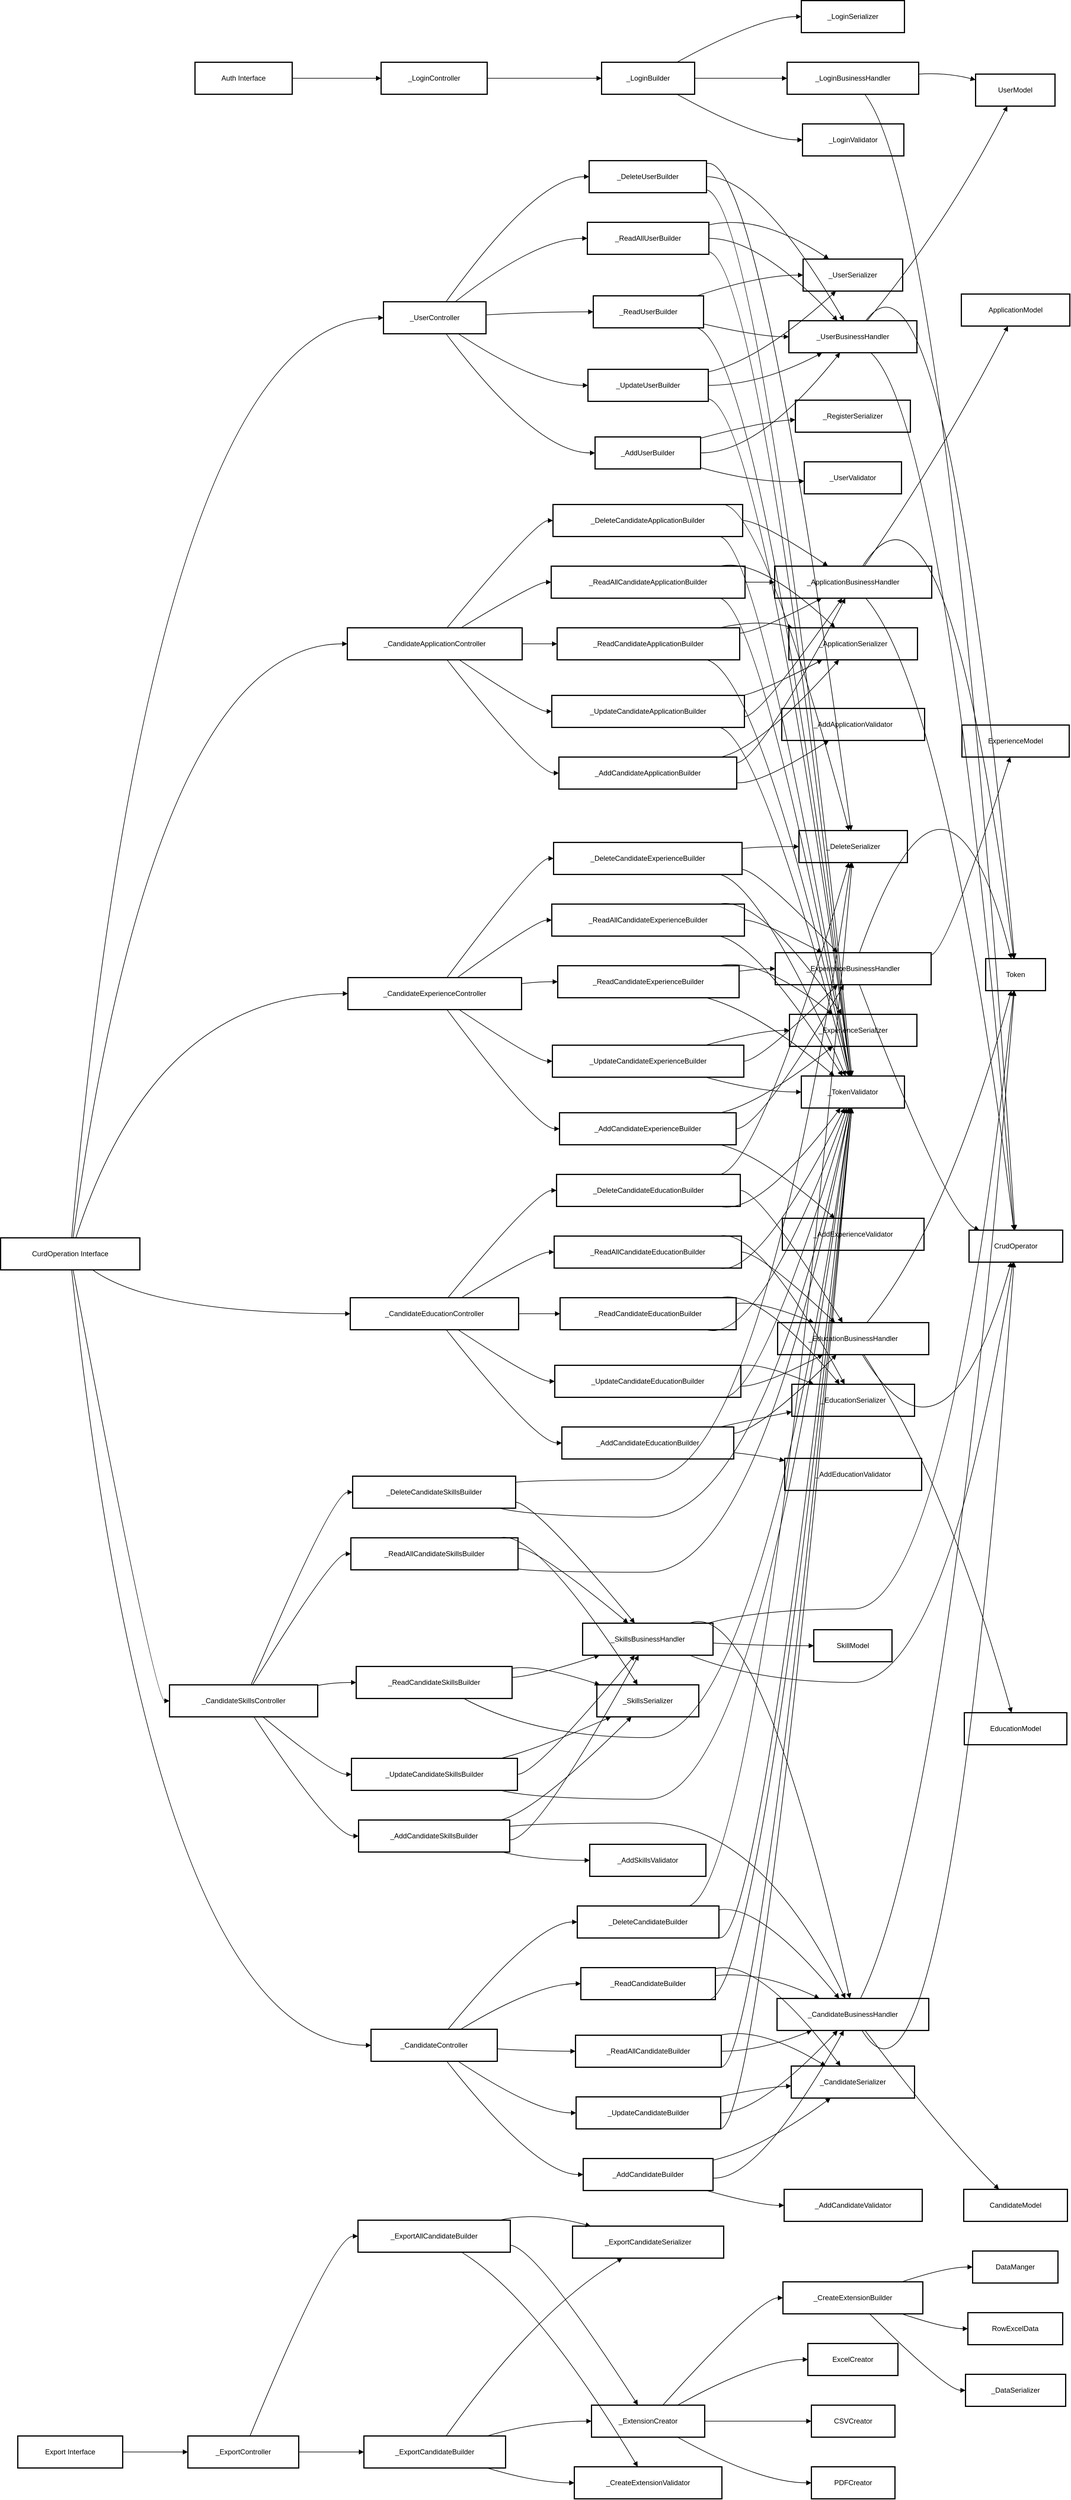 <mxfile version="26.0.9">
  <diagram id="C5RBs43oDa-KdzZeNtuy" name="Page-1">
    <mxGraphModel dx="4320" dy="2580" grid="1" gridSize="10" guides="1" tooltips="1" connect="1" arrows="1" fold="1" page="1" pageScale="1" pageWidth="827" pageHeight="1169" math="0" shadow="0">
      <root>
        <mxCell id="WIyWlLk6GJQsqaUBKTNV-0" />
        <mxCell id="WIyWlLk6GJQsqaUBKTNV-1" parent="WIyWlLk6GJQsqaUBKTNV-0" />
        <mxCell id="Pu-JDG_D6I3IjvPYyL8J-0" value="CurdOperation Interface" style="whiteSpace=wrap;strokeWidth=2;" vertex="1" parent="WIyWlLk6GJQsqaUBKTNV-1">
          <mxGeometry x="20" y="2107" width="235" height="54" as="geometry" />
        </mxCell>
        <mxCell id="Pu-JDG_D6I3IjvPYyL8J-1" value="Auth Interface" style="whiteSpace=wrap;strokeWidth=2;" vertex="1" parent="WIyWlLk6GJQsqaUBKTNV-1">
          <mxGeometry x="348" y="124" width="164" height="54" as="geometry" />
        </mxCell>
        <mxCell id="Pu-JDG_D6I3IjvPYyL8J-2" value="Export Interface" style="whiteSpace=wrap;strokeWidth=2;" vertex="1" parent="WIyWlLk6GJQsqaUBKTNV-1">
          <mxGeometry x="49" y="4128" width="177" height="54" as="geometry" />
        </mxCell>
        <mxCell id="Pu-JDG_D6I3IjvPYyL8J-3" value="_CandidateController" style="whiteSpace=wrap;strokeWidth=2;" vertex="1" parent="WIyWlLk6GJQsqaUBKTNV-1">
          <mxGeometry x="645" y="3442" width="213" height="54" as="geometry" />
        </mxCell>
        <mxCell id="Pu-JDG_D6I3IjvPYyL8J-4" value="_AddCandidateBuilder" style="whiteSpace=wrap;strokeWidth=2;" vertex="1" parent="WIyWlLk6GJQsqaUBKTNV-1">
          <mxGeometry x="1003" y="3660" width="219" height="54" as="geometry" />
        </mxCell>
        <mxCell id="Pu-JDG_D6I3IjvPYyL8J-5" value="_UpdateCandidateBuilder" style="whiteSpace=wrap;strokeWidth=2;" vertex="1" parent="WIyWlLk6GJQsqaUBKTNV-1">
          <mxGeometry x="991" y="3556" width="244" height="54" as="geometry" />
        </mxCell>
        <mxCell id="Pu-JDG_D6I3IjvPYyL8J-6" value="_ReadCandidateBuilder" style="whiteSpace=wrap;strokeWidth=2;" vertex="1" parent="WIyWlLk6GJQsqaUBKTNV-1">
          <mxGeometry x="999" y="3338" width="227" height="54" as="geometry" />
        </mxCell>
        <mxCell id="Pu-JDG_D6I3IjvPYyL8J-7" value="_ReadAllCandidateBuilder" style="whiteSpace=wrap;strokeWidth=2;" vertex="1" parent="WIyWlLk6GJQsqaUBKTNV-1">
          <mxGeometry x="990" y="3452" width="246" height="54" as="geometry" />
        </mxCell>
        <mxCell id="Pu-JDG_D6I3IjvPYyL8J-8" value="_DeleteCandidateBuilder" style="whiteSpace=wrap;strokeWidth=2;" vertex="1" parent="WIyWlLk6GJQsqaUBKTNV-1">
          <mxGeometry x="993" y="3234" width="239" height="54" as="geometry" />
        </mxCell>
        <mxCell id="Pu-JDG_D6I3IjvPYyL8J-9" value="_CandidateSkillsController" style="whiteSpace=wrap;strokeWidth=2;" vertex="1" parent="WIyWlLk6GJQsqaUBKTNV-1">
          <mxGeometry x="305" y="2861" width="250" height="54" as="geometry" />
        </mxCell>
        <mxCell id="Pu-JDG_D6I3IjvPYyL8J-10" value="_AddCandidateSkillsBuilder" style="whiteSpace=wrap;strokeWidth=2;" vertex="1" parent="WIyWlLk6GJQsqaUBKTNV-1">
          <mxGeometry x="624" y="3089" width="255" height="54" as="geometry" />
        </mxCell>
        <mxCell id="Pu-JDG_D6I3IjvPYyL8J-11" value="_UpdateCandidateSkillsBuilder" style="whiteSpace=wrap;strokeWidth=2;" vertex="1" parent="WIyWlLk6GJQsqaUBKTNV-1">
          <mxGeometry x="612" y="2985" width="280" height="54" as="geometry" />
        </mxCell>
        <mxCell id="Pu-JDG_D6I3IjvPYyL8J-12" value="_ReadCandidateSkillsBuilder" style="whiteSpace=wrap;strokeWidth=2;" vertex="1" parent="WIyWlLk6GJQsqaUBKTNV-1">
          <mxGeometry x="620" y="2830" width="263" height="54" as="geometry" />
        </mxCell>
        <mxCell id="Pu-JDG_D6I3IjvPYyL8J-13" value="_ReadAllCandidateSkillsBuilder" style="whiteSpace=wrap;strokeWidth=2;" vertex="1" parent="WIyWlLk6GJQsqaUBKTNV-1">
          <mxGeometry x="611" y="2613" width="282" height="54" as="geometry" />
        </mxCell>
        <mxCell id="Pu-JDG_D6I3IjvPYyL8J-14" value="_DeleteCandidateSkillsBuilder" style="whiteSpace=wrap;strokeWidth=2;" vertex="1" parent="WIyWlLk6GJQsqaUBKTNV-1">
          <mxGeometry x="614" y="2509" width="275" height="54" as="geometry" />
        </mxCell>
        <mxCell id="Pu-JDG_D6I3IjvPYyL8J-15" value="_CandidateEducationController" style="whiteSpace=wrap;strokeWidth=2;" vertex="1" parent="WIyWlLk6GJQsqaUBKTNV-1">
          <mxGeometry x="610" y="2208" width="284" height="54" as="geometry" />
        </mxCell>
        <mxCell id="Pu-JDG_D6I3IjvPYyL8J-16" value="_AddCandidateEducationBuilder" style="whiteSpace=wrap;strokeWidth=2;" vertex="1" parent="WIyWlLk6GJQsqaUBKTNV-1">
          <mxGeometry x="967" y="2426" width="290" height="54" as="geometry" />
        </mxCell>
        <mxCell id="Pu-JDG_D6I3IjvPYyL8J-17" value="_UpdateCandidateEducationBuilder" style="whiteSpace=wrap;strokeWidth=2;" vertex="1" parent="WIyWlLk6GJQsqaUBKTNV-1">
          <mxGeometry x="955" y="2322" width="314" height="54" as="geometry" />
        </mxCell>
        <mxCell id="Pu-JDG_D6I3IjvPYyL8J-18" value="_ReadCandidateEducationBuilder" style="whiteSpace=wrap;strokeWidth=2;" vertex="1" parent="WIyWlLk6GJQsqaUBKTNV-1">
          <mxGeometry x="964" y="2208" width="297" height="54" as="geometry" />
        </mxCell>
        <mxCell id="Pu-JDG_D6I3IjvPYyL8J-19" value="_ReadAllCandidateEducationBuilder" style="whiteSpace=wrap;strokeWidth=2;" vertex="1" parent="WIyWlLk6GJQsqaUBKTNV-1">
          <mxGeometry x="954" y="2104" width="316" height="54" as="geometry" />
        </mxCell>
        <mxCell id="Pu-JDG_D6I3IjvPYyL8J-20" value="_DeleteCandidateEducationBuilder" style="whiteSpace=wrap;strokeWidth=2;" vertex="1" parent="WIyWlLk6GJQsqaUBKTNV-1">
          <mxGeometry x="958" y="2000" width="310" height="54" as="geometry" />
        </mxCell>
        <mxCell id="Pu-JDG_D6I3IjvPYyL8J-21" value="_CandidateExperienceController" style="whiteSpace=wrap;strokeWidth=2;" vertex="1" parent="WIyWlLk6GJQsqaUBKTNV-1">
          <mxGeometry x="606" y="1668" width="293" height="54" as="geometry" />
        </mxCell>
        <mxCell id="Pu-JDG_D6I3IjvPYyL8J-22" value="_AddCandidateExperienceBuilder" style="whiteSpace=wrap;strokeWidth=2;" vertex="1" parent="WIyWlLk6GJQsqaUBKTNV-1">
          <mxGeometry x="963" y="1896" width="298" height="54" as="geometry" />
        </mxCell>
        <mxCell id="Pu-JDG_D6I3IjvPYyL8J-23" value="_UpdateCandidateExperienceBuilder" style="whiteSpace=wrap;strokeWidth=2;" vertex="1" parent="WIyWlLk6GJQsqaUBKTNV-1">
          <mxGeometry x="951" y="1782" width="323" height="54" as="geometry" />
        </mxCell>
        <mxCell id="Pu-JDG_D6I3IjvPYyL8J-24" value="_ReadCandidateExperienceBuilder" style="whiteSpace=wrap;strokeWidth=2;" vertex="1" parent="WIyWlLk6GJQsqaUBKTNV-1">
          <mxGeometry x="960" y="1648" width="306" height="54" as="geometry" />
        </mxCell>
        <mxCell id="Pu-JDG_D6I3IjvPYyL8J-25" value="_ReadAllCandidateExperienceBuilder" style="whiteSpace=wrap;strokeWidth=2;" vertex="1" parent="WIyWlLk6GJQsqaUBKTNV-1">
          <mxGeometry x="950" y="1544" width="325" height="54" as="geometry" />
        </mxCell>
        <mxCell id="Pu-JDG_D6I3IjvPYyL8J-26" value="_DeleteCandidateExperienceBuilder" style="whiteSpace=wrap;strokeWidth=2;" vertex="1" parent="WIyWlLk6GJQsqaUBKTNV-1">
          <mxGeometry x="953" y="1440" width="318" height="54" as="geometry" />
        </mxCell>
        <mxCell id="Pu-JDG_D6I3IjvPYyL8J-27" value="_CandidateApplicationController" style="whiteSpace=wrap;strokeWidth=2;" vertex="1" parent="WIyWlLk6GJQsqaUBKTNV-1">
          <mxGeometry x="605" y="1078" width="295" height="54" as="geometry" />
        </mxCell>
        <mxCell id="Pu-JDG_D6I3IjvPYyL8J-28" value="_AddCandidateApplicationBuilder" style="whiteSpace=wrap;strokeWidth=2;" vertex="1" parent="WIyWlLk6GJQsqaUBKTNV-1">
          <mxGeometry x="962" y="1296" width="300" height="54" as="geometry" />
        </mxCell>
        <mxCell id="Pu-JDG_D6I3IjvPYyL8J-29" value="_UpdateCandidateApplicationBuilder" style="whiteSpace=wrap;strokeWidth=2;" vertex="1" parent="WIyWlLk6GJQsqaUBKTNV-1">
          <mxGeometry x="950" y="1192" width="325" height="54" as="geometry" />
        </mxCell>
        <mxCell id="Pu-JDG_D6I3IjvPYyL8J-30" value="_ReadCandidateApplicationBuilder" style="whiteSpace=wrap;strokeWidth=2;" vertex="1" parent="WIyWlLk6GJQsqaUBKTNV-1">
          <mxGeometry x="959" y="1078" width="308" height="54" as="geometry" />
        </mxCell>
        <mxCell id="Pu-JDG_D6I3IjvPYyL8J-31" value="_ReadAllCandidateApplicationBuilder" style="whiteSpace=wrap;strokeWidth=2;" vertex="1" parent="WIyWlLk6GJQsqaUBKTNV-1">
          <mxGeometry x="949" y="974" width="327" height="54" as="geometry" />
        </mxCell>
        <mxCell id="Pu-JDG_D6I3IjvPYyL8J-32" value="_DeleteCandidateApplicationBuilder" style="whiteSpace=wrap;strokeWidth=2;" vertex="1" parent="WIyWlLk6GJQsqaUBKTNV-1">
          <mxGeometry x="952" y="870" width="320" height="54" as="geometry" />
        </mxCell>
        <mxCell id="Pu-JDG_D6I3IjvPYyL8J-33" value="_AddCandidateValidator" style="whiteSpace=wrap;strokeWidth=2;" vertex="1" parent="WIyWlLk6GJQsqaUBKTNV-1">
          <mxGeometry x="1342" y="3712" width="233" height="54" as="geometry" />
        </mxCell>
        <mxCell id="Pu-JDG_D6I3IjvPYyL8J-34" value="_CandidateBusinessHandler" style="whiteSpace=wrap;strokeWidth=2;" vertex="1" parent="WIyWlLk6GJQsqaUBKTNV-1">
          <mxGeometry x="1330" y="3390" width="256" height="54" as="geometry" />
        </mxCell>
        <mxCell id="Pu-JDG_D6I3IjvPYyL8J-35" value="_CandidateSerializer" style="whiteSpace=wrap;strokeWidth=2;" vertex="1" parent="WIyWlLk6GJQsqaUBKTNV-1">
          <mxGeometry x="1354" y="3504" width="208" height="54" as="geometry" />
        </mxCell>
        <mxCell id="Pu-JDG_D6I3IjvPYyL8J-36" value="_TokenValidator" style="whiteSpace=wrap;strokeWidth=2;" vertex="1" parent="WIyWlLk6GJQsqaUBKTNV-1">
          <mxGeometry x="1371" y="1834" width="174" height="54" as="geometry" />
        </mxCell>
        <mxCell id="Pu-JDG_D6I3IjvPYyL8J-37" value="_DeleteSerializer" style="whiteSpace=wrap;strokeWidth=2;" vertex="1" parent="WIyWlLk6GJQsqaUBKTNV-1">
          <mxGeometry x="1367" y="1420" width="183" height="54" as="geometry" />
        </mxCell>
        <mxCell id="Pu-JDG_D6I3IjvPYyL8J-38" value="_AddSkillsValidator" style="whiteSpace=wrap;strokeWidth=2;" vertex="1" parent="WIyWlLk6GJQsqaUBKTNV-1">
          <mxGeometry x="1014" y="3130" width="196" height="54" as="geometry" />
        </mxCell>
        <mxCell id="Pu-JDG_D6I3IjvPYyL8J-39" value="_SkillsBusinessHandler" style="whiteSpace=wrap;strokeWidth=2;" vertex="1" parent="WIyWlLk6GJQsqaUBKTNV-1">
          <mxGeometry x="1002" y="2757" width="220" height="54" as="geometry" />
        </mxCell>
        <mxCell id="Pu-JDG_D6I3IjvPYyL8J-40" value="_SkillsSerializer" style="whiteSpace=wrap;strokeWidth=2;" vertex="1" parent="WIyWlLk6GJQsqaUBKTNV-1">
          <mxGeometry x="1026" y="2861" width="172" height="54" as="geometry" />
        </mxCell>
        <mxCell id="Pu-JDG_D6I3IjvPYyL8J-41" value="_AddApplicationValidator" style="whiteSpace=wrap;strokeWidth=2;" vertex="1" parent="WIyWlLk6GJQsqaUBKTNV-1">
          <mxGeometry x="1338" y="1214" width="241" height="54" as="geometry" />
        </mxCell>
        <mxCell id="Pu-JDG_D6I3IjvPYyL8J-42" value="_ApplicationBusinessHandler" style="whiteSpace=wrap;strokeWidth=2;" vertex="1" parent="WIyWlLk6GJQsqaUBKTNV-1">
          <mxGeometry x="1326" y="974" width="265" height="54" as="geometry" />
        </mxCell>
        <mxCell id="Pu-JDG_D6I3IjvPYyL8J-43" value="_ApplicationSerializer" style="whiteSpace=wrap;strokeWidth=2;" vertex="1" parent="WIyWlLk6GJQsqaUBKTNV-1">
          <mxGeometry x="1350" y="1078" width="217" height="54" as="geometry" />
        </mxCell>
        <mxCell id="Pu-JDG_D6I3IjvPYyL8J-44" value="_AddExperienceValidator" style="whiteSpace=wrap;strokeWidth=2;" vertex="1" parent="WIyWlLk6GJQsqaUBKTNV-1">
          <mxGeometry x="1339" y="2074" width="239" height="54" as="geometry" />
        </mxCell>
        <mxCell id="Pu-JDG_D6I3IjvPYyL8J-45" value="_ExperienceBusinessHandler" style="whiteSpace=wrap;strokeWidth=2;" vertex="1" parent="WIyWlLk6GJQsqaUBKTNV-1">
          <mxGeometry x="1327" y="1626" width="263" height="54" as="geometry" />
        </mxCell>
        <mxCell id="Pu-JDG_D6I3IjvPYyL8J-46" value="_ExperienceSerializer" style="whiteSpace=wrap;strokeWidth=2;" vertex="1" parent="WIyWlLk6GJQsqaUBKTNV-1">
          <mxGeometry x="1351" y="1730" width="215" height="54" as="geometry" />
        </mxCell>
        <mxCell id="Pu-JDG_D6I3IjvPYyL8J-47" value="_AddEducationValidator" style="whiteSpace=wrap;strokeWidth=2;" vertex="1" parent="WIyWlLk6GJQsqaUBKTNV-1">
          <mxGeometry x="1343" y="2479" width="231" height="54" as="geometry" />
        </mxCell>
        <mxCell id="Pu-JDG_D6I3IjvPYyL8J-48" value="_EducationBusinessHandler" style="whiteSpace=wrap;strokeWidth=2;" vertex="1" parent="WIyWlLk6GJQsqaUBKTNV-1">
          <mxGeometry x="1331" y="2250" width="255" height="54" as="geometry" />
        </mxCell>
        <mxCell id="Pu-JDG_D6I3IjvPYyL8J-49" value="_EducationSerializer" style="whiteSpace=wrap;strokeWidth=2;" vertex="1" parent="WIyWlLk6GJQsqaUBKTNV-1">
          <mxGeometry x="1355" y="2354" width="207" height="54" as="geometry" />
        </mxCell>
        <mxCell id="Pu-JDG_D6I3IjvPYyL8J-50" value="CrudOperator" style="whiteSpace=wrap;strokeWidth=2;" vertex="1" parent="WIyWlLk6GJQsqaUBKTNV-1">
          <mxGeometry x="1654" y="2094" width="158" height="54" as="geometry" />
        </mxCell>
        <mxCell id="Pu-JDG_D6I3IjvPYyL8J-51" value="Token" style="whiteSpace=wrap;strokeWidth=2;" vertex="1" parent="WIyWlLk6GJQsqaUBKTNV-1">
          <mxGeometry x="1682" y="1636" width="101" height="54" as="geometry" />
        </mxCell>
        <mxCell id="Pu-JDG_D6I3IjvPYyL8J-52" value="CandidateModel" style="whiteSpace=wrap;strokeWidth=2;" vertex="1" parent="WIyWlLk6GJQsqaUBKTNV-1">
          <mxGeometry x="1645" y="3712" width="175" height="54" as="geometry" />
        </mxCell>
        <mxCell id="Pu-JDG_D6I3IjvPYyL8J-53" value="ApplicationModel" style="whiteSpace=wrap;strokeWidth=2;" vertex="1" parent="WIyWlLk6GJQsqaUBKTNV-1">
          <mxGeometry x="1641" y="515" width="183" height="54" as="geometry" />
        </mxCell>
        <mxCell id="Pu-JDG_D6I3IjvPYyL8J-54" value="ExperienceModel" style="whiteSpace=wrap;strokeWidth=2;" vertex="1" parent="WIyWlLk6GJQsqaUBKTNV-1">
          <mxGeometry x="1642" y="1242" width="181" height="54" as="geometry" />
        </mxCell>
        <mxCell id="Pu-JDG_D6I3IjvPYyL8J-55" value="EducationModel" style="whiteSpace=wrap;strokeWidth=2;" vertex="1" parent="WIyWlLk6GJQsqaUBKTNV-1">
          <mxGeometry x="1646" y="2908" width="173" height="54" as="geometry" />
        </mxCell>
        <mxCell id="Pu-JDG_D6I3IjvPYyL8J-56" value="SkillModel" style="whiteSpace=wrap;strokeWidth=2;" vertex="1" parent="WIyWlLk6GJQsqaUBKTNV-1">
          <mxGeometry x="1392" y="2768" width="132" height="54" as="geometry" />
        </mxCell>
        <mxCell id="Pu-JDG_D6I3IjvPYyL8J-57" value="_LoginController" style="whiteSpace=wrap;strokeWidth=2;" vertex="1" parent="WIyWlLk6GJQsqaUBKTNV-1">
          <mxGeometry x="662" y="124" width="179" height="54" as="geometry" />
        </mxCell>
        <mxCell id="Pu-JDG_D6I3IjvPYyL8J-58" value="_LoginBuilder" style="whiteSpace=wrap;strokeWidth=2;" vertex="1" parent="WIyWlLk6GJQsqaUBKTNV-1">
          <mxGeometry x="1034" y="124" width="157" height="54" as="geometry" />
        </mxCell>
        <mxCell id="Pu-JDG_D6I3IjvPYyL8J-59" value="_LoginValidator" style="whiteSpace=wrap;strokeWidth=2;" vertex="1" parent="WIyWlLk6GJQsqaUBKTNV-1">
          <mxGeometry x="1373" y="228" width="171" height="54" as="geometry" />
        </mxCell>
        <mxCell id="Pu-JDG_D6I3IjvPYyL8J-60" value="_LoginBusinessHandler" style="whiteSpace=wrap;strokeWidth=2;" vertex="1" parent="WIyWlLk6GJQsqaUBKTNV-1">
          <mxGeometry x="1347" y="124" width="222" height="54" as="geometry" />
        </mxCell>
        <mxCell id="Pu-JDG_D6I3IjvPYyL8J-61" value="_LoginSerializer" style="whiteSpace=wrap;strokeWidth=2;" vertex="1" parent="WIyWlLk6GJQsqaUBKTNV-1">
          <mxGeometry x="1371" y="20" width="174" height="54" as="geometry" />
        </mxCell>
        <mxCell id="Pu-JDG_D6I3IjvPYyL8J-62" value="_UserController" style="whiteSpace=wrap;strokeWidth=2;" vertex="1" parent="WIyWlLk6GJQsqaUBKTNV-1">
          <mxGeometry x="666" y="528" width="173" height="54" as="geometry" />
        </mxCell>
        <mxCell id="Pu-JDG_D6I3IjvPYyL8J-63" value="_AddUserBuilder" style="whiteSpace=wrap;strokeWidth=2;" vertex="1" parent="WIyWlLk6GJQsqaUBKTNV-1">
          <mxGeometry x="1023" y="756" width="178" height="54" as="geometry" />
        </mxCell>
        <mxCell id="Pu-JDG_D6I3IjvPYyL8J-64" value="_UserValidator" style="whiteSpace=wrap;strokeWidth=2;" vertex="1" parent="WIyWlLk6GJQsqaUBKTNV-1">
          <mxGeometry x="1376" y="798" width="164" height="54" as="geometry" />
        </mxCell>
        <mxCell id="Pu-JDG_D6I3IjvPYyL8J-65" value="_UserBusinessHandler" style="whiteSpace=wrap;strokeWidth=2;" vertex="1" parent="WIyWlLk6GJQsqaUBKTNV-1">
          <mxGeometry x="1350" y="560" width="216" height="54" as="geometry" />
        </mxCell>
        <mxCell id="Pu-JDG_D6I3IjvPYyL8J-66" value="_RegisterSerializer" style="whiteSpace=wrap;strokeWidth=2;" vertex="1" parent="WIyWlLk6GJQsqaUBKTNV-1">
          <mxGeometry x="1361" y="694" width="194" height="54" as="geometry" />
        </mxCell>
        <mxCell id="Pu-JDG_D6I3IjvPYyL8J-67" value="_UpdateUserBuilder" style="whiteSpace=wrap;strokeWidth=2;" vertex="1" parent="WIyWlLk6GJQsqaUBKTNV-1">
          <mxGeometry x="1011" y="642" width="203" height="54" as="geometry" />
        </mxCell>
        <mxCell id="Pu-JDG_D6I3IjvPYyL8J-68" value="_UserSerializer" style="whiteSpace=wrap;strokeWidth=2;" vertex="1" parent="WIyWlLk6GJQsqaUBKTNV-1">
          <mxGeometry x="1374" y="456" width="168" height="54" as="geometry" />
        </mxCell>
        <mxCell id="Pu-JDG_D6I3IjvPYyL8J-69" value="_ReadUserBuilder" style="whiteSpace=wrap;strokeWidth=2;" vertex="1" parent="WIyWlLk6GJQsqaUBKTNV-1">
          <mxGeometry x="1020" y="518" width="186" height="54" as="geometry" />
        </mxCell>
        <mxCell id="Pu-JDG_D6I3IjvPYyL8J-70" value="_ReadAllUserBuilder" style="whiteSpace=wrap;strokeWidth=2;" vertex="1" parent="WIyWlLk6GJQsqaUBKTNV-1">
          <mxGeometry x="1010" y="394" width="205" height="54" as="geometry" />
        </mxCell>
        <mxCell id="Pu-JDG_D6I3IjvPYyL8J-71" value="_DeleteUserBuilder" style="whiteSpace=wrap;strokeWidth=2;" vertex="1" parent="WIyWlLk6GJQsqaUBKTNV-1">
          <mxGeometry x="1013" y="290" width="198" height="54" as="geometry" />
        </mxCell>
        <mxCell id="Pu-JDG_D6I3IjvPYyL8J-72" value="_ExportController" style="whiteSpace=wrap;strokeWidth=2;" vertex="1" parent="WIyWlLk6GJQsqaUBKTNV-1">
          <mxGeometry x="336" y="4128" width="187" height="54" as="geometry" />
        </mxCell>
        <mxCell id="Pu-JDG_D6I3IjvPYyL8J-73" value="_ExportAllCandidateBuilder" style="whiteSpace=wrap;strokeWidth=2;" vertex="1" parent="WIyWlLk6GJQsqaUBKTNV-1">
          <mxGeometry x="623" y="3764" width="257" height="54" as="geometry" />
        </mxCell>
        <mxCell id="Pu-JDG_D6I3IjvPYyL8J-74" value="_ExportCandidateBuilder" style="whiteSpace=wrap;strokeWidth=2;" vertex="1" parent="WIyWlLk6GJQsqaUBKTNV-1">
          <mxGeometry x="633" y="4128" width="239" height="54" as="geometry" />
        </mxCell>
        <mxCell id="Pu-JDG_D6I3IjvPYyL8J-75" value="_CreateExtensionValidator" style="whiteSpace=wrap;strokeWidth=2;" vertex="1" parent="WIyWlLk6GJQsqaUBKTNV-1">
          <mxGeometry x="988" y="4180" width="249" height="54" as="geometry" />
        </mxCell>
        <mxCell id="Pu-JDG_D6I3IjvPYyL8J-76" value="_ExtensionCreator" style="whiteSpace=wrap;strokeWidth=2;" vertex="1" parent="WIyWlLk6GJQsqaUBKTNV-1">
          <mxGeometry x="1017" y="4076" width="191" height="54" as="geometry" />
        </mxCell>
        <mxCell id="Pu-JDG_D6I3IjvPYyL8J-77" value="_ExportCandidateSerializer" style="whiteSpace=wrap;strokeWidth=2;" vertex="1" parent="WIyWlLk6GJQsqaUBKTNV-1">
          <mxGeometry x="985" y="3774" width="255" height="54" as="geometry" />
        </mxCell>
        <mxCell id="Pu-JDG_D6I3IjvPYyL8J-78" value="_CreateExtensionBuilder" style="whiteSpace=wrap;strokeWidth=2;" vertex="1" parent="WIyWlLk6GJQsqaUBKTNV-1">
          <mxGeometry x="1340" y="3868" width="236" height="54" as="geometry" />
        </mxCell>
        <mxCell id="Pu-JDG_D6I3IjvPYyL8J-79" value="ExcelCreator" style="whiteSpace=wrap;strokeWidth=2;" vertex="1" parent="WIyWlLk6GJQsqaUBKTNV-1">
          <mxGeometry x="1382" y="3972" width="152" height="54" as="geometry" />
        </mxCell>
        <mxCell id="Pu-JDG_D6I3IjvPYyL8J-80" value="CSVCreator" style="whiteSpace=wrap;strokeWidth=2;" vertex="1" parent="WIyWlLk6GJQsqaUBKTNV-1">
          <mxGeometry x="1388" y="4076" width="141" height="54" as="geometry" />
        </mxCell>
        <mxCell id="Pu-JDG_D6I3IjvPYyL8J-81" value="PDFCreator" style="whiteSpace=wrap;strokeWidth=2;" vertex="1" parent="WIyWlLk6GJQsqaUBKTNV-1">
          <mxGeometry x="1388" y="4180" width="141" height="54" as="geometry" />
        </mxCell>
        <mxCell id="Pu-JDG_D6I3IjvPYyL8J-82" value="_DataSerializer" style="whiteSpace=wrap;strokeWidth=2;" vertex="1" parent="WIyWlLk6GJQsqaUBKTNV-1">
          <mxGeometry x="1648" y="4024" width="169" height="54" as="geometry" />
        </mxCell>
        <mxCell id="Pu-JDG_D6I3IjvPYyL8J-83" value="RowExcelData" style="whiteSpace=wrap;strokeWidth=2;" vertex="1" parent="WIyWlLk6GJQsqaUBKTNV-1">
          <mxGeometry x="1652" y="3920" width="160" height="54" as="geometry" />
        </mxCell>
        <mxCell id="Pu-JDG_D6I3IjvPYyL8J-84" value="DataManger" style="whiteSpace=wrap;strokeWidth=2;" vertex="1" parent="WIyWlLk6GJQsqaUBKTNV-1">
          <mxGeometry x="1660" y="3816" width="144" height="54" as="geometry" />
        </mxCell>
        <mxCell id="Pu-JDG_D6I3IjvPYyL8J-85" value="UserModel" style="whiteSpace=wrap;strokeWidth=2;" vertex="1" parent="WIyWlLk6GJQsqaUBKTNV-1">
          <mxGeometry x="1665" y="144" width="134" height="54" as="geometry" />
        </mxCell>
        <mxCell id="Pu-JDG_D6I3IjvPYyL8J-86" value="" style="curved=1;startArrow=none;endArrow=block;exitX=0.51;exitY=1;entryX=0;entryY=0.5;rounded=0;" edge="1" parent="WIyWlLk6GJQsqaUBKTNV-1" source="Pu-JDG_D6I3IjvPYyL8J-0" target="Pu-JDG_D6I3IjvPYyL8J-3">
          <mxGeometry relative="1" as="geometry">
            <Array as="points">
              <mxPoint x="280" y="3469" />
            </Array>
          </mxGeometry>
        </mxCell>
        <mxCell id="Pu-JDG_D6I3IjvPYyL8J-87" value="" style="curved=1;startArrow=none;endArrow=block;exitX=0.6;exitY=1;entryX=0;entryY=0.5;rounded=0;" edge="1" parent="WIyWlLk6GJQsqaUBKTNV-1" source="Pu-JDG_D6I3IjvPYyL8J-3" target="Pu-JDG_D6I3IjvPYyL8J-4">
          <mxGeometry relative="1" as="geometry">
            <Array as="points">
              <mxPoint x="924" y="3687" />
            </Array>
          </mxGeometry>
        </mxCell>
        <mxCell id="Pu-JDG_D6I3IjvPYyL8J-88" value="" style="curved=1;startArrow=none;endArrow=block;exitX=0.95;exitY=1;entryX=0;entryY=0.5;rounded=0;" edge="1" parent="WIyWlLk6GJQsqaUBKTNV-1" source="Pu-JDG_D6I3IjvPYyL8J-4" target="Pu-JDG_D6I3IjvPYyL8J-33">
          <mxGeometry relative="1" as="geometry">
            <Array as="points">
              <mxPoint x="1301" y="3739" />
            </Array>
          </mxGeometry>
        </mxCell>
        <mxCell id="Pu-JDG_D6I3IjvPYyL8J-89" value="" style="curved=1;startArrow=none;endArrow=block;exitX=1;exitY=0.61;entryX=0.44;entryY=1;rounded=0;" edge="1" parent="WIyWlLk6GJQsqaUBKTNV-1" source="Pu-JDG_D6I3IjvPYyL8J-4" target="Pu-JDG_D6I3IjvPYyL8J-34">
          <mxGeometry relative="1" as="geometry">
            <Array as="points">
              <mxPoint x="1301" y="3697" />
            </Array>
          </mxGeometry>
        </mxCell>
        <mxCell id="Pu-JDG_D6I3IjvPYyL8J-90" value="" style="curved=1;startArrow=none;endArrow=block;exitX=0.56;exitY=1;entryX=0.48;entryY=1;rounded=0;" edge="1" parent="WIyWlLk6GJQsqaUBKTNV-1" source="Pu-JDG_D6I3IjvPYyL8J-34" target="Pu-JDG_D6I3IjvPYyL8J-50">
          <mxGeometry relative="1" as="geometry">
            <Array as="points">
              <mxPoint x="1616" y="3677" />
            </Array>
          </mxGeometry>
        </mxCell>
        <mxCell id="Pu-JDG_D6I3IjvPYyL8J-91" value="" style="curved=1;startArrow=none;endArrow=block;exitX=0.58;exitY=1;entryX=0.34;entryY=0;rounded=0;" edge="1" parent="WIyWlLk6GJQsqaUBKTNV-1" source="Pu-JDG_D6I3IjvPYyL8J-34" target="Pu-JDG_D6I3IjvPYyL8J-52">
          <mxGeometry relative="1" as="geometry">
            <Array as="points">
              <mxPoint x="1616" y="3625" />
            </Array>
          </mxGeometry>
        </mxCell>
        <mxCell id="Pu-JDG_D6I3IjvPYyL8J-92" value="" style="curved=1;startArrow=none;endArrow=block;exitX=0.55;exitY=0;entryX=0.48;entryY=1;rounded=0;" edge="1" parent="WIyWlLk6GJQsqaUBKTNV-1" source="Pu-JDG_D6I3IjvPYyL8J-34" target="Pu-JDG_D6I3IjvPYyL8J-51">
          <mxGeometry relative="1" as="geometry">
            <Array as="points">
              <mxPoint x="1616" y="3094" />
            </Array>
          </mxGeometry>
        </mxCell>
        <mxCell id="Pu-JDG_D6I3IjvPYyL8J-93" value="" style="curved=1;startArrow=none;endArrow=block;exitX=1;exitY=0.05;entryX=0.32;entryY=1;rounded=0;" edge="1" parent="WIyWlLk6GJQsqaUBKTNV-1" source="Pu-JDG_D6I3IjvPYyL8J-4" target="Pu-JDG_D6I3IjvPYyL8J-35">
          <mxGeometry relative="1" as="geometry">
            <Array as="points">
              <mxPoint x="1301" y="3645" />
            </Array>
          </mxGeometry>
        </mxCell>
        <mxCell id="Pu-JDG_D6I3IjvPYyL8J-94" value="" style="curved=1;startArrow=none;endArrow=block;exitX=0.69;exitY=1;entryX=0;entryY=0.5;rounded=0;" edge="1" parent="WIyWlLk6GJQsqaUBKTNV-1" source="Pu-JDG_D6I3IjvPYyL8J-3" target="Pu-JDG_D6I3IjvPYyL8J-5">
          <mxGeometry relative="1" as="geometry">
            <Array as="points">
              <mxPoint x="924" y="3583" />
            </Array>
          </mxGeometry>
        </mxCell>
        <mxCell id="Pu-JDG_D6I3IjvPYyL8J-95" value="" style="curved=1;startArrow=none;endArrow=block;exitX=0.99;exitY=1;entryX=0.49;entryY=1;rounded=0;" edge="1" parent="WIyWlLk6GJQsqaUBKTNV-1" source="Pu-JDG_D6I3IjvPYyL8J-5" target="Pu-JDG_D6I3IjvPYyL8J-36">
          <mxGeometry relative="1" as="geometry">
            <Array as="points">
              <mxPoint x="1301" y="3625" />
            </Array>
          </mxGeometry>
        </mxCell>
        <mxCell id="Pu-JDG_D6I3IjvPYyL8J-96" value="" style="curved=1;startArrow=none;endArrow=block;exitX=1;exitY=0.5;entryX=0.4;entryY=1;rounded=0;" edge="1" parent="WIyWlLk6GJQsqaUBKTNV-1" source="Pu-JDG_D6I3IjvPYyL8J-5" target="Pu-JDG_D6I3IjvPYyL8J-34">
          <mxGeometry relative="1" as="geometry">
            <Array as="points">
              <mxPoint x="1301" y="3583" />
            </Array>
          </mxGeometry>
        </mxCell>
        <mxCell id="Pu-JDG_D6I3IjvPYyL8J-97" value="" style="curved=1;startArrow=none;endArrow=block;exitX=0.99;exitY=0;entryX=0;entryY=0.62;rounded=0;" edge="1" parent="WIyWlLk6GJQsqaUBKTNV-1" source="Pu-JDG_D6I3IjvPYyL8J-5" target="Pu-JDG_D6I3IjvPYyL8J-35">
          <mxGeometry relative="1" as="geometry">
            <Array as="points">
              <mxPoint x="1301" y="3541" />
            </Array>
          </mxGeometry>
        </mxCell>
        <mxCell id="Pu-JDG_D6I3IjvPYyL8J-98" value="" style="curved=1;startArrow=none;endArrow=block;exitX=1;exitY=0.61;entryX=0;entryY=0.5;rounded=0;" edge="1" parent="WIyWlLk6GJQsqaUBKTNV-1" source="Pu-JDG_D6I3IjvPYyL8J-3" target="Pu-JDG_D6I3IjvPYyL8J-7">
          <mxGeometry relative="1" as="geometry">
            <Array as="points">
              <mxPoint x="924" y="3479" />
            </Array>
          </mxGeometry>
        </mxCell>
        <mxCell id="Pu-JDG_D6I3IjvPYyL8J-99" value="" style="curved=1;startArrow=none;endArrow=block;exitX=0.99;exitY=1;entryX=0.49;entryY=1;rounded=0;" edge="1" parent="WIyWlLk6GJQsqaUBKTNV-1" source="Pu-JDG_D6I3IjvPYyL8J-7" target="Pu-JDG_D6I3IjvPYyL8J-36">
          <mxGeometry relative="1" as="geometry">
            <Array as="points">
              <mxPoint x="1301" y="3521" />
            </Array>
          </mxGeometry>
        </mxCell>
        <mxCell id="Pu-JDG_D6I3IjvPYyL8J-100" value="" style="curved=1;startArrow=none;endArrow=block;exitX=1;exitY=0.5;entryX=0.23;entryY=1;rounded=0;" edge="1" parent="WIyWlLk6GJQsqaUBKTNV-1" source="Pu-JDG_D6I3IjvPYyL8J-7" target="Pu-JDG_D6I3IjvPYyL8J-34">
          <mxGeometry relative="1" as="geometry">
            <Array as="points">
              <mxPoint x="1301" y="3479" />
            </Array>
          </mxGeometry>
        </mxCell>
        <mxCell id="Pu-JDG_D6I3IjvPYyL8J-101" value="" style="curved=1;startArrow=none;endArrow=block;exitX=0.99;exitY=0;entryX=0.28;entryY=0;rounded=0;" edge="1" parent="WIyWlLk6GJQsqaUBKTNV-1" source="Pu-JDG_D6I3IjvPYyL8J-7" target="Pu-JDG_D6I3IjvPYyL8J-35">
          <mxGeometry relative="1" as="geometry">
            <Array as="points">
              <mxPoint x="1301" y="3437" />
            </Array>
          </mxGeometry>
        </mxCell>
        <mxCell id="Pu-JDG_D6I3IjvPYyL8J-102" value="" style="curved=1;startArrow=none;endArrow=block;exitX=0.71;exitY=0;entryX=0;entryY=0.5;rounded=0;" edge="1" parent="WIyWlLk6GJQsqaUBKTNV-1" source="Pu-JDG_D6I3IjvPYyL8J-3" target="Pu-JDG_D6I3IjvPYyL8J-6">
          <mxGeometry relative="1" as="geometry">
            <Array as="points">
              <mxPoint x="924" y="3365" />
            </Array>
          </mxGeometry>
        </mxCell>
        <mxCell id="Pu-JDG_D6I3IjvPYyL8J-103" value="" style="curved=1;startArrow=none;endArrow=block;exitX=0.93;exitY=1;entryX=0.49;entryY=1;rounded=0;" edge="1" parent="WIyWlLk6GJQsqaUBKTNV-1" source="Pu-JDG_D6I3IjvPYyL8J-6" target="Pu-JDG_D6I3IjvPYyL8J-36">
          <mxGeometry relative="1" as="geometry">
            <Array as="points">
              <mxPoint x="1301" y="3417" />
            </Array>
          </mxGeometry>
        </mxCell>
        <mxCell id="Pu-JDG_D6I3IjvPYyL8J-104" value="" style="curved=1;startArrow=none;endArrow=block;exitX=1;exitY=0.25;entryX=0.28;entryY=0;rounded=0;" edge="1" parent="WIyWlLk6GJQsqaUBKTNV-1" source="Pu-JDG_D6I3IjvPYyL8J-6" target="Pu-JDG_D6I3IjvPYyL8J-34">
          <mxGeometry relative="1" as="geometry">
            <Array as="points">
              <mxPoint x="1301" y="3343" />
            </Array>
          </mxGeometry>
        </mxCell>
        <mxCell id="Pu-JDG_D6I3IjvPYyL8J-105" value="" style="curved=1;startArrow=none;endArrow=block;exitX=1;exitY=0.03;entryX=0.4;entryY=0;rounded=0;" edge="1" parent="WIyWlLk6GJQsqaUBKTNV-1" source="Pu-JDG_D6I3IjvPYyL8J-6" target="Pu-JDG_D6I3IjvPYyL8J-35">
          <mxGeometry relative="1" as="geometry">
            <Array as="points">
              <mxPoint x="1301" y="3323" />
            </Array>
          </mxGeometry>
        </mxCell>
        <mxCell id="Pu-JDG_D6I3IjvPYyL8J-106" value="" style="curved=1;startArrow=none;endArrow=block;exitX=0.61;exitY=0;entryX=0;entryY=0.5;rounded=0;" edge="1" parent="WIyWlLk6GJQsqaUBKTNV-1" source="Pu-JDG_D6I3IjvPYyL8J-3" target="Pu-JDG_D6I3IjvPYyL8J-8">
          <mxGeometry relative="1" as="geometry">
            <Array as="points">
              <mxPoint x="924" y="3261" />
            </Array>
          </mxGeometry>
        </mxCell>
        <mxCell id="Pu-JDG_D6I3IjvPYyL8J-107" value="" style="curved=1;startArrow=none;endArrow=block;exitX=1;exitY=0.99;entryX=0.48;entryY=1;rounded=0;" edge="1" parent="WIyWlLk6GJQsqaUBKTNV-1" source="Pu-JDG_D6I3IjvPYyL8J-8" target="Pu-JDG_D6I3IjvPYyL8J-36">
          <mxGeometry relative="1" as="geometry">
            <Array as="points">
              <mxPoint x="1301" y="3303" />
            </Array>
          </mxGeometry>
        </mxCell>
        <mxCell id="Pu-JDG_D6I3IjvPYyL8J-108" value="" style="curved=1;startArrow=none;endArrow=block;exitX=1;exitY=0.12;entryX=0.41;entryY=0;rounded=0;" edge="1" parent="WIyWlLk6GJQsqaUBKTNV-1" source="Pu-JDG_D6I3IjvPYyL8J-8" target="Pu-JDG_D6I3IjvPYyL8J-34">
          <mxGeometry relative="1" as="geometry">
            <Array as="points">
              <mxPoint x="1301" y="3229" />
            </Array>
          </mxGeometry>
        </mxCell>
        <mxCell id="Pu-JDG_D6I3IjvPYyL8J-109" value="" style="curved=1;startArrow=none;endArrow=block;exitX=0.79;exitY=0;entryX=0.49;entryY=1;rounded=0;" edge="1" parent="WIyWlLk6GJQsqaUBKTNV-1" source="Pu-JDG_D6I3IjvPYyL8J-8" target="Pu-JDG_D6I3IjvPYyL8J-37">
          <mxGeometry relative="1" as="geometry">
            <Array as="points">
              <mxPoint x="1301" y="3187" />
            </Array>
          </mxGeometry>
        </mxCell>
        <mxCell id="Pu-JDG_D6I3IjvPYyL8J-110" value="" style="curved=1;startArrow=none;endArrow=block;exitX=0.52;exitY=1;entryX=0;entryY=0.5;rounded=0;" edge="1" parent="WIyWlLk6GJQsqaUBKTNV-1" source="Pu-JDG_D6I3IjvPYyL8J-0" target="Pu-JDG_D6I3IjvPYyL8J-9">
          <mxGeometry relative="1" as="geometry">
            <Array as="points">
              <mxPoint x="280" y="2888" />
            </Array>
          </mxGeometry>
        </mxCell>
        <mxCell id="Pu-JDG_D6I3IjvPYyL8J-111" value="" style="curved=1;startArrow=none;endArrow=block;exitX=0.57;exitY=1;entryX=0;entryY=0.5;rounded=0;" edge="1" parent="WIyWlLk6GJQsqaUBKTNV-1" source="Pu-JDG_D6I3IjvPYyL8J-9" target="Pu-JDG_D6I3IjvPYyL8J-10">
          <mxGeometry relative="1" as="geometry">
            <Array as="points">
              <mxPoint x="580" y="3116" />
            </Array>
          </mxGeometry>
        </mxCell>
        <mxCell id="Pu-JDG_D6I3IjvPYyL8J-112" value="" style="curved=1;startArrow=none;endArrow=block;exitX=0.95;exitY=1;entryX=0;entryY=0.5;rounded=0;" edge="1" parent="WIyWlLk6GJQsqaUBKTNV-1" source="Pu-JDG_D6I3IjvPYyL8J-10" target="Pu-JDG_D6I3IjvPYyL8J-38">
          <mxGeometry relative="1" as="geometry">
            <Array as="points">
              <mxPoint x="924" y="3157" />
            </Array>
          </mxGeometry>
        </mxCell>
        <mxCell id="Pu-JDG_D6I3IjvPYyL8J-113" value="" style="curved=1;startArrow=none;endArrow=block;exitX=1;exitY=0.62;entryX=0.43;entryY=1;rounded=0;" edge="1" parent="WIyWlLk6GJQsqaUBKTNV-1" source="Pu-JDG_D6I3IjvPYyL8J-10" target="Pu-JDG_D6I3IjvPYyL8J-39">
          <mxGeometry relative="1" as="geometry">
            <Array as="points">
              <mxPoint x="924" y="3125" />
            </Array>
          </mxGeometry>
        </mxCell>
        <mxCell id="Pu-JDG_D6I3IjvPYyL8J-114" value="" style="curved=1;startArrow=none;endArrow=block;exitX=1;exitY=0.2;entryX=0.45;entryY=0;rounded=0;" edge="1" parent="WIyWlLk6GJQsqaUBKTNV-1" source="Pu-JDG_D6I3IjvPYyL8J-10" target="Pu-JDG_D6I3IjvPYyL8J-34">
          <mxGeometry relative="1" as="geometry">
            <Array as="points">
              <mxPoint x="924" y="3094" />
              <mxPoint x="1301" y="3094" />
            </Array>
          </mxGeometry>
        </mxCell>
        <mxCell id="Pu-JDG_D6I3IjvPYyL8J-115" value="" style="curved=1;startArrow=none;endArrow=block;exitX=0.82;exitY=1;entryX=0.47;entryY=1;rounded=0;" edge="1" parent="WIyWlLk6GJQsqaUBKTNV-1" source="Pu-JDG_D6I3IjvPYyL8J-39" target="Pu-JDG_D6I3IjvPYyL8J-50">
          <mxGeometry relative="1" as="geometry">
            <Array as="points">
              <mxPoint x="1301" y="2857" />
              <mxPoint x="1616" y="2857" />
            </Array>
          </mxGeometry>
        </mxCell>
        <mxCell id="Pu-JDG_D6I3IjvPYyL8J-116" value="" style="curved=1;startArrow=none;endArrow=block;exitX=1;exitY=0.62;entryX=0;entryY=0.5;rounded=0;" edge="1" parent="WIyWlLk6GJQsqaUBKTNV-1" source="Pu-JDG_D6I3IjvPYyL8J-39" target="Pu-JDG_D6I3IjvPYyL8J-56">
          <mxGeometry relative="1" as="geometry">
            <Array as="points">
              <mxPoint x="1301" y="2795" />
            </Array>
          </mxGeometry>
        </mxCell>
        <mxCell id="Pu-JDG_D6I3IjvPYyL8J-117" value="" style="curved=1;startArrow=none;endArrow=block;exitX=0.96;exitY=0;entryX=0.47;entryY=1;rounded=0;" edge="1" parent="WIyWlLk6GJQsqaUBKTNV-1" source="Pu-JDG_D6I3IjvPYyL8J-39" target="Pu-JDG_D6I3IjvPYyL8J-51">
          <mxGeometry relative="1" as="geometry">
            <Array as="points">
              <mxPoint x="1301" y="2733" />
              <mxPoint x="1616" y="2733" />
            </Array>
          </mxGeometry>
        </mxCell>
        <mxCell id="Pu-JDG_D6I3IjvPYyL8J-118" value="" style="curved=1;startArrow=none;endArrow=block;exitX=0.82;exitY=0;entryX=0.48;entryY=0;rounded=0;" edge="1" parent="WIyWlLk6GJQsqaUBKTNV-1" source="Pu-JDG_D6I3IjvPYyL8J-39" target="Pu-JDG_D6I3IjvPYyL8J-34">
          <mxGeometry relative="1" as="geometry">
            <Array as="points">
              <mxPoint x="1301" y="2712" />
            </Array>
          </mxGeometry>
        </mxCell>
        <mxCell id="Pu-JDG_D6I3IjvPYyL8J-119" value="" style="curved=1;startArrow=none;endArrow=block;exitX=0.94;exitY=0;entryX=0.34;entryY=1;rounded=0;" edge="1" parent="WIyWlLk6GJQsqaUBKTNV-1" source="Pu-JDG_D6I3IjvPYyL8J-10" target="Pu-JDG_D6I3IjvPYyL8J-40">
          <mxGeometry relative="1" as="geometry">
            <Array as="points">
              <mxPoint x="924" y="3074" />
            </Array>
          </mxGeometry>
        </mxCell>
        <mxCell id="Pu-JDG_D6I3IjvPYyL8J-120" value="" style="curved=1;startArrow=none;endArrow=block;exitX=0.63;exitY=1;entryX=0;entryY=0.5;rounded=0;" edge="1" parent="WIyWlLk6GJQsqaUBKTNV-1" source="Pu-JDG_D6I3IjvPYyL8J-9" target="Pu-JDG_D6I3IjvPYyL8J-11">
          <mxGeometry relative="1" as="geometry">
            <Array as="points">
              <mxPoint x="580" y="3012" />
            </Array>
          </mxGeometry>
        </mxCell>
        <mxCell id="Pu-JDG_D6I3IjvPYyL8J-121" value="" style="curved=1;startArrow=none;endArrow=block;exitX=0.9;exitY=1;entryX=0.48;entryY=1;rounded=0;" edge="1" parent="WIyWlLk6GJQsqaUBKTNV-1" source="Pu-JDG_D6I3IjvPYyL8J-11" target="Pu-JDG_D6I3IjvPYyL8J-36">
          <mxGeometry relative="1" as="geometry">
            <Array as="points">
              <mxPoint x="924" y="3054" />
              <mxPoint x="1301" y="3054" />
            </Array>
          </mxGeometry>
        </mxCell>
        <mxCell id="Pu-JDG_D6I3IjvPYyL8J-122" value="" style="curved=1;startArrow=none;endArrow=block;exitX=1;exitY=0.5;entryX=0.4;entryY=1;rounded=0;" edge="1" parent="WIyWlLk6GJQsqaUBKTNV-1" source="Pu-JDG_D6I3IjvPYyL8J-11" target="Pu-JDG_D6I3IjvPYyL8J-39">
          <mxGeometry relative="1" as="geometry">
            <Array as="points">
              <mxPoint x="924" y="3012" />
            </Array>
          </mxGeometry>
        </mxCell>
        <mxCell id="Pu-JDG_D6I3IjvPYyL8J-123" value="" style="curved=1;startArrow=none;endArrow=block;exitX=0.9;exitY=0;entryX=0.14;entryY=1;rounded=0;" edge="1" parent="WIyWlLk6GJQsqaUBKTNV-1" source="Pu-JDG_D6I3IjvPYyL8J-11" target="Pu-JDG_D6I3IjvPYyL8J-40">
          <mxGeometry relative="1" as="geometry">
            <Array as="points">
              <mxPoint x="924" y="2970" />
            </Array>
          </mxGeometry>
        </mxCell>
        <mxCell id="Pu-JDG_D6I3IjvPYyL8J-124" value="" style="curved=1;startArrow=none;endArrow=block;exitX=1;exitY=0.02;entryX=0;entryY=0.5;rounded=0;" edge="1" parent="WIyWlLk6GJQsqaUBKTNV-1" source="Pu-JDG_D6I3IjvPYyL8J-9" target="Pu-JDG_D6I3IjvPYyL8J-12">
          <mxGeometry relative="1" as="geometry">
            <Array as="points">
              <mxPoint x="580" y="2857" />
            </Array>
          </mxGeometry>
        </mxCell>
        <mxCell id="Pu-JDG_D6I3IjvPYyL8J-125" value="" style="curved=1;startArrow=none;endArrow=block;exitX=0.69;exitY=1;entryX=0.48;entryY=1;rounded=0;" edge="1" parent="WIyWlLk6GJQsqaUBKTNV-1" source="Pu-JDG_D6I3IjvPYyL8J-12" target="Pu-JDG_D6I3IjvPYyL8J-36">
          <mxGeometry relative="1" as="geometry">
            <Array as="points">
              <mxPoint x="924" y="2950" />
              <mxPoint x="1301" y="2950" />
            </Array>
          </mxGeometry>
        </mxCell>
        <mxCell id="Pu-JDG_D6I3IjvPYyL8J-126" value="" style="curved=1;startArrow=none;endArrow=block;exitX=1;exitY=0.34;entryX=0.13;entryY=1;rounded=0;" edge="1" parent="WIyWlLk6GJQsqaUBKTNV-1" source="Pu-JDG_D6I3IjvPYyL8J-12" target="Pu-JDG_D6I3IjvPYyL8J-39">
          <mxGeometry relative="1" as="geometry">
            <Array as="points">
              <mxPoint x="924" y="2846" />
            </Array>
          </mxGeometry>
        </mxCell>
        <mxCell id="Pu-JDG_D6I3IjvPYyL8J-127" value="" style="curved=1;startArrow=none;endArrow=block;exitX=1;exitY=0.06;entryX=0.03;entryY=0;rounded=0;" edge="1" parent="WIyWlLk6GJQsqaUBKTNV-1" source="Pu-JDG_D6I3IjvPYyL8J-12" target="Pu-JDG_D6I3IjvPYyL8J-40">
          <mxGeometry relative="1" as="geometry">
            <Array as="points">
              <mxPoint x="924" y="2826" />
            </Array>
          </mxGeometry>
        </mxCell>
        <mxCell id="Pu-JDG_D6I3IjvPYyL8J-128" value="" style="curved=1;startArrow=none;endArrow=block;exitX=0.56;exitY=0;entryX=0;entryY=0.5;rounded=0;" edge="1" parent="WIyWlLk6GJQsqaUBKTNV-1" source="Pu-JDG_D6I3IjvPYyL8J-9" target="Pu-JDG_D6I3IjvPYyL8J-13">
          <mxGeometry relative="1" as="geometry">
            <Array as="points">
              <mxPoint x="580" y="2640" />
            </Array>
          </mxGeometry>
        </mxCell>
        <mxCell id="Pu-JDG_D6I3IjvPYyL8J-129" value="" style="curved=1;startArrow=none;endArrow=block;exitX=1;exitY=0.97;entryX=0.47;entryY=1;rounded=0;" edge="1" parent="WIyWlLk6GJQsqaUBKTNV-1" source="Pu-JDG_D6I3IjvPYyL8J-13" target="Pu-JDG_D6I3IjvPYyL8J-36">
          <mxGeometry relative="1" as="geometry">
            <Array as="points">
              <mxPoint x="924" y="2671" />
              <mxPoint x="1301" y="2671" />
            </Array>
          </mxGeometry>
        </mxCell>
        <mxCell id="Pu-JDG_D6I3IjvPYyL8J-130" value="" style="curved=1;startArrow=none;endArrow=block;exitX=1;exitY=0.33;entryX=0.35;entryY=0;rounded=0;" edge="1" parent="WIyWlLk6GJQsqaUBKTNV-1" source="Pu-JDG_D6I3IjvPYyL8J-13" target="Pu-JDG_D6I3IjvPYyL8J-39">
          <mxGeometry relative="1" as="geometry">
            <Array as="points">
              <mxPoint x="924" y="2629" />
            </Array>
          </mxGeometry>
        </mxCell>
        <mxCell id="Pu-JDG_D6I3IjvPYyL8J-131" value="" style="curved=1;startArrow=none;endArrow=block;exitX=0.89;exitY=0;entryX=0.4;entryY=0;rounded=0;" edge="1" parent="WIyWlLk6GJQsqaUBKTNV-1" source="Pu-JDG_D6I3IjvPYyL8J-13" target="Pu-JDG_D6I3IjvPYyL8J-40">
          <mxGeometry relative="1" as="geometry">
            <Array as="points">
              <mxPoint x="924" y="2598" />
            </Array>
          </mxGeometry>
        </mxCell>
        <mxCell id="Pu-JDG_D6I3IjvPYyL8J-132" value="" style="curved=1;startArrow=none;endArrow=block;exitX=0.55;exitY=0;entryX=0;entryY=0.5;rounded=0;" edge="1" parent="WIyWlLk6GJQsqaUBKTNV-1" source="Pu-JDG_D6I3IjvPYyL8J-9" target="Pu-JDG_D6I3IjvPYyL8J-14">
          <mxGeometry relative="1" as="geometry">
            <Array as="points">
              <mxPoint x="580" y="2536" />
            </Array>
          </mxGeometry>
        </mxCell>
        <mxCell id="Pu-JDG_D6I3IjvPYyL8J-133" value="" style="curved=1;startArrow=none;endArrow=block;exitX=0.9;exitY=1;entryX=0.47;entryY=1;rounded=0;" edge="1" parent="WIyWlLk6GJQsqaUBKTNV-1" source="Pu-JDG_D6I3IjvPYyL8J-14" target="Pu-JDG_D6I3IjvPYyL8J-36">
          <mxGeometry relative="1" as="geometry">
            <Array as="points">
              <mxPoint x="924" y="2578" />
              <mxPoint x="1301" y="2578" />
            </Array>
          </mxGeometry>
        </mxCell>
        <mxCell id="Pu-JDG_D6I3IjvPYyL8J-134" value="" style="curved=1;startArrow=none;endArrow=block;exitX=1;exitY=0.81;entryX=0.4;entryY=0;rounded=0;" edge="1" parent="WIyWlLk6GJQsqaUBKTNV-1" source="Pu-JDG_D6I3IjvPYyL8J-14" target="Pu-JDG_D6I3IjvPYyL8J-39">
          <mxGeometry relative="1" as="geometry">
            <Array as="points">
              <mxPoint x="924" y="2557" />
            </Array>
          </mxGeometry>
        </mxCell>
        <mxCell id="Pu-JDG_D6I3IjvPYyL8J-135" value="" style="curved=1;startArrow=none;endArrow=block;exitX=1;exitY=0.19;entryX=0.48;entryY=1;rounded=0;" edge="1" parent="WIyWlLk6GJQsqaUBKTNV-1" source="Pu-JDG_D6I3IjvPYyL8J-14" target="Pu-JDG_D6I3IjvPYyL8J-37">
          <mxGeometry relative="1" as="geometry">
            <Array as="points">
              <mxPoint x="924" y="2515" />
              <mxPoint x="1301" y="2515" />
            </Array>
          </mxGeometry>
        </mxCell>
        <mxCell id="Pu-JDG_D6I3IjvPYyL8J-136" value="" style="curved=1;startArrow=none;endArrow=block;exitX=0.66;exitY=1;entryX=0;entryY=0.5;rounded=0;" edge="1" parent="WIyWlLk6GJQsqaUBKTNV-1" source="Pu-JDG_D6I3IjvPYyL8J-0" target="Pu-JDG_D6I3IjvPYyL8J-15">
          <mxGeometry relative="1" as="geometry">
            <Array as="points">
              <mxPoint x="280" y="2235" />
            </Array>
          </mxGeometry>
        </mxCell>
        <mxCell id="Pu-JDG_D6I3IjvPYyL8J-137" value="" style="curved=1;startArrow=none;endArrow=block;exitX=0.57;exitY=1;entryX=0;entryY=0.5;rounded=0;" edge="1" parent="WIyWlLk6GJQsqaUBKTNV-1" source="Pu-JDG_D6I3IjvPYyL8J-15" target="Pu-JDG_D6I3IjvPYyL8J-16">
          <mxGeometry relative="1" as="geometry">
            <Array as="points">
              <mxPoint x="924" y="2453" />
            </Array>
          </mxGeometry>
        </mxCell>
        <mxCell id="Pu-JDG_D6I3IjvPYyL8J-138" value="" style="curved=1;startArrow=none;endArrow=block;exitX=1;exitY=0.8;entryX=0;entryY=0.07;rounded=0;" edge="1" parent="WIyWlLk6GJQsqaUBKTNV-1" source="Pu-JDG_D6I3IjvPYyL8J-16" target="Pu-JDG_D6I3IjvPYyL8J-47">
          <mxGeometry relative="1" as="geometry">
            <Array as="points">
              <mxPoint x="1301" y="2474" />
            </Array>
          </mxGeometry>
        </mxCell>
        <mxCell id="Pu-JDG_D6I3IjvPYyL8J-139" value="" style="curved=1;startArrow=none;endArrow=block;exitX=1;exitY=0.2;entryX=0.39;entryY=1;rounded=0;" edge="1" parent="WIyWlLk6GJQsqaUBKTNV-1" source="Pu-JDG_D6I3IjvPYyL8J-16" target="Pu-JDG_D6I3IjvPYyL8J-48">
          <mxGeometry relative="1" as="geometry">
            <Array as="points">
              <mxPoint x="1301" y="2432" />
            </Array>
          </mxGeometry>
        </mxCell>
        <mxCell id="Pu-JDG_D6I3IjvPYyL8J-140" value="" style="curved=1;startArrow=none;endArrow=block;exitX=0.56;exitY=1;entryX=0.45;entryY=1;rounded=0;" edge="1" parent="WIyWlLk6GJQsqaUBKTNV-1" source="Pu-JDG_D6I3IjvPYyL8J-48" target="Pu-JDG_D6I3IjvPYyL8J-50">
          <mxGeometry relative="1" as="geometry">
            <Array as="points">
              <mxPoint x="1616" y="2537" />
            </Array>
          </mxGeometry>
        </mxCell>
        <mxCell id="Pu-JDG_D6I3IjvPYyL8J-141" value="" style="curved=1;startArrow=none;endArrow=block;exitX=0.57;exitY=1;entryX=0.46;entryY=0;rounded=0;" edge="1" parent="WIyWlLk6GJQsqaUBKTNV-1" source="Pu-JDG_D6I3IjvPYyL8J-48" target="Pu-JDG_D6I3IjvPYyL8J-55">
          <mxGeometry relative="1" as="geometry">
            <Array as="points">
              <mxPoint x="1616" y="2517" />
            </Array>
          </mxGeometry>
        </mxCell>
        <mxCell id="Pu-JDG_D6I3IjvPYyL8J-142" value="" style="curved=1;startArrow=none;endArrow=block;exitX=0.59;exitY=0;entryX=0.43;entryY=1;rounded=0;" edge="1" parent="WIyWlLk6GJQsqaUBKTNV-1" source="Pu-JDG_D6I3IjvPYyL8J-48" target="Pu-JDG_D6I3IjvPYyL8J-51">
          <mxGeometry relative="1" as="geometry">
            <Array as="points">
              <mxPoint x="1616" y="2089" />
            </Array>
          </mxGeometry>
        </mxCell>
        <mxCell id="Pu-JDG_D6I3IjvPYyL8J-143" value="" style="curved=1;startArrow=none;endArrow=block;exitX=0.92;exitY=0;entryX=0;entryY=0.86;rounded=0;" edge="1" parent="WIyWlLk6GJQsqaUBKTNV-1" source="Pu-JDG_D6I3IjvPYyL8J-16" target="Pu-JDG_D6I3IjvPYyL8J-49">
          <mxGeometry relative="1" as="geometry">
            <Array as="points">
              <mxPoint x="1301" y="2411" />
            </Array>
          </mxGeometry>
        </mxCell>
        <mxCell id="Pu-JDG_D6I3IjvPYyL8J-144" value="" style="curved=1;startArrow=none;endArrow=block;exitX=0.64;exitY=1;entryX=0;entryY=0.5;rounded=0;" edge="1" parent="WIyWlLk6GJQsqaUBKTNV-1" source="Pu-JDG_D6I3IjvPYyL8J-15" target="Pu-JDG_D6I3IjvPYyL8J-17">
          <mxGeometry relative="1" as="geometry">
            <Array as="points">
              <mxPoint x="924" y="2349" />
            </Array>
          </mxGeometry>
        </mxCell>
        <mxCell id="Pu-JDG_D6I3IjvPYyL8J-145" value="" style="curved=1;startArrow=none;endArrow=block;exitX=0.89;exitY=1;entryX=0.46;entryY=1;rounded=0;" edge="1" parent="WIyWlLk6GJQsqaUBKTNV-1" source="Pu-JDG_D6I3IjvPYyL8J-17" target="Pu-JDG_D6I3IjvPYyL8J-36">
          <mxGeometry relative="1" as="geometry">
            <Array as="points">
              <mxPoint x="1301" y="2391" />
            </Array>
          </mxGeometry>
        </mxCell>
        <mxCell id="Pu-JDG_D6I3IjvPYyL8J-146" value="" style="curved=1;startArrow=none;endArrow=block;exitX=1;exitY=0.65;entryX=0.3;entryY=1;rounded=0;" edge="1" parent="WIyWlLk6GJQsqaUBKTNV-1" source="Pu-JDG_D6I3IjvPYyL8J-17" target="Pu-JDG_D6I3IjvPYyL8J-48">
          <mxGeometry relative="1" as="geometry">
            <Array as="points">
              <mxPoint x="1301" y="2359" />
            </Array>
          </mxGeometry>
        </mxCell>
        <mxCell id="Pu-JDG_D6I3IjvPYyL8J-147" value="" style="curved=1;startArrow=none;endArrow=block;exitX=1;exitY=0.01;entryX=0.18;entryY=0;rounded=0;" edge="1" parent="WIyWlLk6GJQsqaUBKTNV-1" source="Pu-JDG_D6I3IjvPYyL8J-17" target="Pu-JDG_D6I3IjvPYyL8J-49">
          <mxGeometry relative="1" as="geometry">
            <Array as="points">
              <mxPoint x="1301" y="2317" />
            </Array>
          </mxGeometry>
        </mxCell>
        <mxCell id="Pu-JDG_D6I3IjvPYyL8J-148" value="" style="curved=1;startArrow=none;endArrow=block;exitX=1;exitY=0.5;entryX=0;entryY=0.5;rounded=0;" edge="1" parent="WIyWlLk6GJQsqaUBKTNV-1" source="Pu-JDG_D6I3IjvPYyL8J-15" target="Pu-JDG_D6I3IjvPYyL8J-18">
          <mxGeometry relative="1" as="geometry">
            <Array as="points" />
          </mxGeometry>
        </mxCell>
        <mxCell id="Pu-JDG_D6I3IjvPYyL8J-149" value="" style="curved=1;startArrow=none;endArrow=block;exitX=0.83;exitY=1;entryX=0.44;entryY=1;rounded=0;" edge="1" parent="WIyWlLk6GJQsqaUBKTNV-1" source="Pu-JDG_D6I3IjvPYyL8J-18" target="Pu-JDG_D6I3IjvPYyL8J-36">
          <mxGeometry relative="1" as="geometry">
            <Array as="points">
              <mxPoint x="1301" y="2287" />
            </Array>
          </mxGeometry>
        </mxCell>
        <mxCell id="Pu-JDG_D6I3IjvPYyL8J-150" value="" style="curved=1;startArrow=none;endArrow=block;exitX=1;exitY=0.18;entryX=0.24;entryY=0;rounded=0;" edge="1" parent="WIyWlLk6GJQsqaUBKTNV-1" source="Pu-JDG_D6I3IjvPYyL8J-18" target="Pu-JDG_D6I3IjvPYyL8J-48">
          <mxGeometry relative="1" as="geometry">
            <Array as="points">
              <mxPoint x="1301" y="2213" />
            </Array>
          </mxGeometry>
        </mxCell>
        <mxCell id="Pu-JDG_D6I3IjvPYyL8J-151" value="" style="curved=1;startArrow=none;endArrow=block;exitX=0.91;exitY=0;entryX=0.39;entryY=0;rounded=0;" edge="1" parent="WIyWlLk6GJQsqaUBKTNV-1" source="Pu-JDG_D6I3IjvPYyL8J-18" target="Pu-JDG_D6I3IjvPYyL8J-49">
          <mxGeometry relative="1" as="geometry">
            <Array as="points">
              <mxPoint x="1301" y="2193" />
            </Array>
          </mxGeometry>
        </mxCell>
        <mxCell id="Pu-JDG_D6I3IjvPYyL8J-152" value="" style="curved=1;startArrow=none;endArrow=block;exitX=0.66;exitY=0;entryX=0;entryY=0.5;rounded=0;" edge="1" parent="WIyWlLk6GJQsqaUBKTNV-1" source="Pu-JDG_D6I3IjvPYyL8J-15" target="Pu-JDG_D6I3IjvPYyL8J-19">
          <mxGeometry relative="1" as="geometry">
            <Array as="points">
              <mxPoint x="924" y="2131" />
            </Array>
          </mxGeometry>
        </mxCell>
        <mxCell id="Pu-JDG_D6I3IjvPYyL8J-153" value="" style="curved=1;startArrow=none;endArrow=block;exitX=0.88;exitY=1;entryX=0.42;entryY=1;rounded=0;" edge="1" parent="WIyWlLk6GJQsqaUBKTNV-1" source="Pu-JDG_D6I3IjvPYyL8J-19" target="Pu-JDG_D6I3IjvPYyL8J-36">
          <mxGeometry relative="1" as="geometry">
            <Array as="points">
              <mxPoint x="1301" y="2173" />
            </Array>
          </mxGeometry>
        </mxCell>
        <mxCell id="Pu-JDG_D6I3IjvPYyL8J-154" value="" style="curved=1;startArrow=none;endArrow=block;exitX=1;exitY=0.5;entryX=0.38;entryY=0;rounded=0;" edge="1" parent="WIyWlLk6GJQsqaUBKTNV-1" source="Pu-JDG_D6I3IjvPYyL8J-19" target="Pu-JDG_D6I3IjvPYyL8J-48">
          <mxGeometry relative="1" as="geometry">
            <Array as="points">
              <mxPoint x="1301" y="2131" />
            </Array>
          </mxGeometry>
        </mxCell>
        <mxCell id="Pu-JDG_D6I3IjvPYyL8J-155" value="" style="curved=1;startArrow=none;endArrow=block;exitX=0.88;exitY=0;entryX=0.43;entryY=0;rounded=0;" edge="1" parent="WIyWlLk6GJQsqaUBKTNV-1" source="Pu-JDG_D6I3IjvPYyL8J-19" target="Pu-JDG_D6I3IjvPYyL8J-49">
          <mxGeometry relative="1" as="geometry">
            <Array as="points">
              <mxPoint x="1301" y="2089" />
            </Array>
          </mxGeometry>
        </mxCell>
        <mxCell id="Pu-JDG_D6I3IjvPYyL8J-156" value="" style="curved=1;startArrow=none;endArrow=block;exitX=0.58;exitY=0;entryX=0;entryY=0.5;rounded=0;" edge="1" parent="WIyWlLk6GJQsqaUBKTNV-1" source="Pu-JDG_D6I3IjvPYyL8J-15" target="Pu-JDG_D6I3IjvPYyL8J-20">
          <mxGeometry relative="1" as="geometry">
            <Array as="points">
              <mxPoint x="924" y="2027" />
            </Array>
          </mxGeometry>
        </mxCell>
        <mxCell id="Pu-JDG_D6I3IjvPYyL8J-157" value="" style="curved=1;startArrow=none;endArrow=block;exitX=0.89;exitY=1;entryX=0.38;entryY=1;rounded=0;" edge="1" parent="WIyWlLk6GJQsqaUBKTNV-1" source="Pu-JDG_D6I3IjvPYyL8J-20" target="Pu-JDG_D6I3IjvPYyL8J-36">
          <mxGeometry relative="1" as="geometry">
            <Array as="points">
              <mxPoint x="1301" y="2069" />
            </Array>
          </mxGeometry>
        </mxCell>
        <mxCell id="Pu-JDG_D6I3IjvPYyL8J-158" value="" style="curved=1;startArrow=none;endArrow=block;exitX=1;exitY=0.5;entryX=0.43;entryY=0;rounded=0;" edge="1" parent="WIyWlLk6GJQsqaUBKTNV-1" source="Pu-JDG_D6I3IjvPYyL8J-20" target="Pu-JDG_D6I3IjvPYyL8J-48">
          <mxGeometry relative="1" as="geometry">
            <Array as="points">
              <mxPoint x="1301" y="2027" />
            </Array>
          </mxGeometry>
        </mxCell>
        <mxCell id="Pu-JDG_D6I3IjvPYyL8J-159" value="" style="curved=1;startArrow=none;endArrow=block;exitX=0.89;exitY=0;entryX=0.46;entryY=1;rounded=0;" edge="1" parent="WIyWlLk6GJQsqaUBKTNV-1" source="Pu-JDG_D6I3IjvPYyL8J-20" target="Pu-JDG_D6I3IjvPYyL8J-37">
          <mxGeometry relative="1" as="geometry">
            <Array as="points">
              <mxPoint x="1301" y="1985" />
            </Array>
          </mxGeometry>
        </mxCell>
        <mxCell id="Pu-JDG_D6I3IjvPYyL8J-160" value="" style="curved=1;startArrow=none;endArrow=block;exitX=0.54;exitY=0;entryX=0;entryY=0.5;rounded=0;" edge="1" parent="WIyWlLk6GJQsqaUBKTNV-1" source="Pu-JDG_D6I3IjvPYyL8J-0" target="Pu-JDG_D6I3IjvPYyL8J-21">
          <mxGeometry relative="1" as="geometry">
            <Array as="points">
              <mxPoint x="280" y="1695" />
            </Array>
          </mxGeometry>
        </mxCell>
        <mxCell id="Pu-JDG_D6I3IjvPYyL8J-161" value="" style="curved=1;startArrow=none;endArrow=block;exitX=0.57;exitY=1;entryX=0;entryY=0.5;rounded=0;" edge="1" parent="WIyWlLk6GJQsqaUBKTNV-1" source="Pu-JDG_D6I3IjvPYyL8J-21" target="Pu-JDG_D6I3IjvPYyL8J-22">
          <mxGeometry relative="1" as="geometry">
            <Array as="points">
              <mxPoint x="924" y="1923" />
            </Array>
          </mxGeometry>
        </mxCell>
        <mxCell id="Pu-JDG_D6I3IjvPYyL8J-162" value="" style="curved=1;startArrow=none;endArrow=block;exitX=0.91;exitY=1;entryX=0.37;entryY=0;rounded=0;" edge="1" parent="WIyWlLk6GJQsqaUBKTNV-1" source="Pu-JDG_D6I3IjvPYyL8J-22" target="Pu-JDG_D6I3IjvPYyL8J-44">
          <mxGeometry relative="1" as="geometry">
            <Array as="points">
              <mxPoint x="1301" y="1965" />
            </Array>
          </mxGeometry>
        </mxCell>
        <mxCell id="Pu-JDG_D6I3IjvPYyL8J-163" value="" style="curved=1;startArrow=none;endArrow=block;exitX=1;exitY=0.5;entryX=0.44;entryY=1;rounded=0;" edge="1" parent="WIyWlLk6GJQsqaUBKTNV-1" source="Pu-JDG_D6I3IjvPYyL8J-22" target="Pu-JDG_D6I3IjvPYyL8J-45">
          <mxGeometry relative="1" as="geometry">
            <Array as="points">
              <mxPoint x="1301" y="1923" />
            </Array>
          </mxGeometry>
        </mxCell>
        <mxCell id="Pu-JDG_D6I3IjvPYyL8J-164" value="" style="curved=1;startArrow=none;endArrow=block;exitX=0.54;exitY=1;entryX=0.11;entryY=0;rounded=0;" edge="1" parent="WIyWlLk6GJQsqaUBKTNV-1" source="Pu-JDG_D6I3IjvPYyL8J-45" target="Pu-JDG_D6I3IjvPYyL8J-50">
          <mxGeometry relative="1" as="geometry">
            <Array as="points">
              <mxPoint x="1616" y="2069" />
            </Array>
          </mxGeometry>
        </mxCell>
        <mxCell id="Pu-JDG_D6I3IjvPYyL8J-165" value="" style="curved=1;startArrow=none;endArrow=block;exitX=1;exitY=0.07;entryX=0.45;entryY=1;rounded=0;" edge="1" parent="WIyWlLk6GJQsqaUBKTNV-1" source="Pu-JDG_D6I3IjvPYyL8J-45" target="Pu-JDG_D6I3IjvPYyL8J-54">
          <mxGeometry relative="1" as="geometry">
            <Array as="points">
              <mxPoint x="1616" y="1625" />
            </Array>
          </mxGeometry>
        </mxCell>
        <mxCell id="Pu-JDG_D6I3IjvPYyL8J-166" value="" style="curved=1;startArrow=none;endArrow=block;exitX=0.54;exitY=0;entryX=0.43;entryY=0;rounded=0;" edge="1" parent="WIyWlLk6GJQsqaUBKTNV-1" source="Pu-JDG_D6I3IjvPYyL8J-45" target="Pu-JDG_D6I3IjvPYyL8J-51">
          <mxGeometry relative="1" as="geometry">
            <Array as="points">
              <mxPoint x="1616" y="1209" />
            </Array>
          </mxGeometry>
        </mxCell>
        <mxCell id="Pu-JDG_D6I3IjvPYyL8J-167" value="" style="curved=1;startArrow=none;endArrow=block;exitX=0.91;exitY=0;entryX=0.34;entryY=1;rounded=0;" edge="1" parent="WIyWlLk6GJQsqaUBKTNV-1" source="Pu-JDG_D6I3IjvPYyL8J-22" target="Pu-JDG_D6I3IjvPYyL8J-46">
          <mxGeometry relative="1" as="geometry">
            <Array as="points">
              <mxPoint x="1301" y="1881" />
            </Array>
          </mxGeometry>
        </mxCell>
        <mxCell id="Pu-JDG_D6I3IjvPYyL8J-168" value="" style="curved=1;startArrow=none;endArrow=block;exitX=0.64;exitY=1;entryX=0;entryY=0.5;rounded=0;" edge="1" parent="WIyWlLk6GJQsqaUBKTNV-1" source="Pu-JDG_D6I3IjvPYyL8J-21" target="Pu-JDG_D6I3IjvPYyL8J-23">
          <mxGeometry relative="1" as="geometry">
            <Array as="points">
              <mxPoint x="924" y="1809" />
            </Array>
          </mxGeometry>
        </mxCell>
        <mxCell id="Pu-JDG_D6I3IjvPYyL8J-169" value="" style="curved=1;startArrow=none;endArrow=block;exitX=0.8;exitY=1;entryX=0;entryY=0.5;rounded=0;" edge="1" parent="WIyWlLk6GJQsqaUBKTNV-1" source="Pu-JDG_D6I3IjvPYyL8J-23" target="Pu-JDG_D6I3IjvPYyL8J-36">
          <mxGeometry relative="1" as="geometry">
            <Array as="points">
              <mxPoint x="1301" y="1861" />
            </Array>
          </mxGeometry>
        </mxCell>
        <mxCell id="Pu-JDG_D6I3IjvPYyL8J-170" value="" style="curved=1;startArrow=none;endArrow=block;exitX=1;exitY=0.5;entryX=0.4;entryY=1;rounded=0;" edge="1" parent="WIyWlLk6GJQsqaUBKTNV-1" source="Pu-JDG_D6I3IjvPYyL8J-23" target="Pu-JDG_D6I3IjvPYyL8J-45">
          <mxGeometry relative="1" as="geometry">
            <Array as="points">
              <mxPoint x="1301" y="1809" />
            </Array>
          </mxGeometry>
        </mxCell>
        <mxCell id="Pu-JDG_D6I3IjvPYyL8J-171" value="" style="curved=1;startArrow=none;endArrow=block;exitX=0.8;exitY=0;entryX=0;entryY=0.5;rounded=0;" edge="1" parent="WIyWlLk6GJQsqaUBKTNV-1" source="Pu-JDG_D6I3IjvPYyL8J-23" target="Pu-JDG_D6I3IjvPYyL8J-46">
          <mxGeometry relative="1" as="geometry">
            <Array as="points">
              <mxPoint x="1301" y="1757" />
            </Array>
          </mxGeometry>
        </mxCell>
        <mxCell id="Pu-JDG_D6I3IjvPYyL8J-172" value="" style="curved=1;startArrow=none;endArrow=block;exitX=1;exitY=0.19;entryX=0;entryY=0.5;rounded=0;" edge="1" parent="WIyWlLk6GJQsqaUBKTNV-1" source="Pu-JDG_D6I3IjvPYyL8J-21" target="Pu-JDG_D6I3IjvPYyL8J-24">
          <mxGeometry relative="1" as="geometry">
            <Array as="points">
              <mxPoint x="924" y="1675" />
            </Array>
          </mxGeometry>
        </mxCell>
        <mxCell id="Pu-JDG_D6I3IjvPYyL8J-173" value="" style="curved=1;startArrow=none;endArrow=block;exitX=0.82;exitY=1;entryX=0.32;entryY=0;rounded=0;" edge="1" parent="WIyWlLk6GJQsqaUBKTNV-1" source="Pu-JDG_D6I3IjvPYyL8J-24" target="Pu-JDG_D6I3IjvPYyL8J-36">
          <mxGeometry relative="1" as="geometry">
            <Array as="points">
              <mxPoint x="1301" y="1727" />
            </Array>
          </mxGeometry>
        </mxCell>
        <mxCell id="Pu-JDG_D6I3IjvPYyL8J-174" value="" style="curved=1;startArrow=none;endArrow=block;exitX=1;exitY=0.17;entryX=0;entryY=0.5;rounded=0;" edge="1" parent="WIyWlLk6GJQsqaUBKTNV-1" source="Pu-JDG_D6I3IjvPYyL8J-24" target="Pu-JDG_D6I3IjvPYyL8J-45">
          <mxGeometry relative="1" as="geometry">
            <Array as="points">
              <mxPoint x="1301" y="1653" />
            </Array>
          </mxGeometry>
        </mxCell>
        <mxCell id="Pu-JDG_D6I3IjvPYyL8J-175" value="" style="curved=1;startArrow=none;endArrow=block;exitX=0.89;exitY=0;entryX=0.34;entryY=0;rounded=0;" edge="1" parent="WIyWlLk6GJQsqaUBKTNV-1" source="Pu-JDG_D6I3IjvPYyL8J-24" target="Pu-JDG_D6I3IjvPYyL8J-46">
          <mxGeometry relative="1" as="geometry">
            <Array as="points">
              <mxPoint x="1301" y="1633" />
            </Array>
          </mxGeometry>
        </mxCell>
        <mxCell id="Pu-JDG_D6I3IjvPYyL8J-176" value="" style="curved=1;startArrow=none;endArrow=block;exitX=0.63;exitY=0;entryX=0;entryY=0.5;rounded=0;" edge="1" parent="WIyWlLk6GJQsqaUBKTNV-1" source="Pu-JDG_D6I3IjvPYyL8J-21" target="Pu-JDG_D6I3IjvPYyL8J-25">
          <mxGeometry relative="1" as="geometry">
            <Array as="points">
              <mxPoint x="924" y="1571" />
            </Array>
          </mxGeometry>
        </mxCell>
        <mxCell id="Pu-JDG_D6I3IjvPYyL8J-177" value="" style="curved=1;startArrow=none;endArrow=block;exitX=0.87;exitY=1;entryX=0.4;entryY=0;rounded=0;" edge="1" parent="WIyWlLk6GJQsqaUBKTNV-1" source="Pu-JDG_D6I3IjvPYyL8J-25" target="Pu-JDG_D6I3IjvPYyL8J-36">
          <mxGeometry relative="1" as="geometry">
            <Array as="points">
              <mxPoint x="1301" y="1613" />
            </Array>
          </mxGeometry>
        </mxCell>
        <mxCell id="Pu-JDG_D6I3IjvPYyL8J-178" value="" style="curved=1;startArrow=none;endArrow=block;exitX=1;exitY=0.5;entryX=0.3;entryY=0;rounded=0;" edge="1" parent="WIyWlLk6GJQsqaUBKTNV-1" source="Pu-JDG_D6I3IjvPYyL8J-25" target="Pu-JDG_D6I3IjvPYyL8J-45">
          <mxGeometry relative="1" as="geometry">
            <Array as="points">
              <mxPoint x="1301" y="1571" />
            </Array>
          </mxGeometry>
        </mxCell>
        <mxCell id="Pu-JDG_D6I3IjvPYyL8J-179" value="" style="curved=1;startArrow=none;endArrow=block;exitX=0.87;exitY=0;entryX=0.41;entryY=0;rounded=0;" edge="1" parent="WIyWlLk6GJQsqaUBKTNV-1" source="Pu-JDG_D6I3IjvPYyL8J-25" target="Pu-JDG_D6I3IjvPYyL8J-46">
          <mxGeometry relative="1" as="geometry">
            <Array as="points">
              <mxPoint x="1301" y="1529" />
            </Array>
          </mxGeometry>
        </mxCell>
        <mxCell id="Pu-JDG_D6I3IjvPYyL8J-180" value="" style="curved=1;startArrow=none;endArrow=block;exitX=0.57;exitY=0;entryX=0;entryY=0.5;rounded=0;" edge="1" parent="WIyWlLk6GJQsqaUBKTNV-1" source="Pu-JDG_D6I3IjvPYyL8J-21" target="Pu-JDG_D6I3IjvPYyL8J-26">
          <mxGeometry relative="1" as="geometry">
            <Array as="points">
              <mxPoint x="924" y="1467" />
            </Array>
          </mxGeometry>
        </mxCell>
        <mxCell id="Pu-JDG_D6I3IjvPYyL8J-181" value="" style="curved=1;startArrow=none;endArrow=block;exitX=0.88;exitY=1;entryX=0.43;entryY=0;rounded=0;" edge="1" parent="WIyWlLk6GJQsqaUBKTNV-1" source="Pu-JDG_D6I3IjvPYyL8J-26" target="Pu-JDG_D6I3IjvPYyL8J-36">
          <mxGeometry relative="1" as="geometry">
            <Array as="points">
              <mxPoint x="1301" y="1509" />
            </Array>
          </mxGeometry>
        </mxCell>
        <mxCell id="Pu-JDG_D6I3IjvPYyL8J-182" value="" style="curved=1;startArrow=none;endArrow=block;exitX=1;exitY=0.84;entryX=0.4;entryY=0;rounded=0;" edge="1" parent="WIyWlLk6GJQsqaUBKTNV-1" source="Pu-JDG_D6I3IjvPYyL8J-26" target="Pu-JDG_D6I3IjvPYyL8J-45">
          <mxGeometry relative="1" as="geometry">
            <Array as="points">
              <mxPoint x="1301" y="1489" />
            </Array>
          </mxGeometry>
        </mxCell>
        <mxCell id="Pu-JDG_D6I3IjvPYyL8J-183" value="" style="curved=1;startArrow=none;endArrow=block;exitX=1;exitY=0.19;entryX=0;entryY=0.5;rounded=0;" edge="1" parent="WIyWlLk6GJQsqaUBKTNV-1" source="Pu-JDG_D6I3IjvPYyL8J-26" target="Pu-JDG_D6I3IjvPYyL8J-37">
          <mxGeometry relative="1" as="geometry">
            <Array as="points">
              <mxPoint x="1301" y="1447" />
            </Array>
          </mxGeometry>
        </mxCell>
        <mxCell id="Pu-JDG_D6I3IjvPYyL8J-184" value="" style="curved=1;startArrow=none;endArrow=block;exitX=0.52;exitY=0;entryX=0;entryY=0.5;rounded=0;" edge="1" parent="WIyWlLk6GJQsqaUBKTNV-1" source="Pu-JDG_D6I3IjvPYyL8J-0" target="Pu-JDG_D6I3IjvPYyL8J-27">
          <mxGeometry relative="1" as="geometry">
            <Array as="points">
              <mxPoint x="280" y="1105" />
            </Array>
          </mxGeometry>
        </mxCell>
        <mxCell id="Pu-JDG_D6I3IjvPYyL8J-185" value="" style="curved=1;startArrow=none;endArrow=block;exitX=0.57;exitY=1;entryX=0;entryY=0.5;rounded=0;" edge="1" parent="WIyWlLk6GJQsqaUBKTNV-1" source="Pu-JDG_D6I3IjvPYyL8J-27" target="Pu-JDG_D6I3IjvPYyL8J-28">
          <mxGeometry relative="1" as="geometry">
            <Array as="points">
              <mxPoint x="924" y="1323" />
            </Array>
          </mxGeometry>
        </mxCell>
        <mxCell id="Pu-JDG_D6I3IjvPYyL8J-186" value="" style="curved=1;startArrow=none;endArrow=block;exitX=1;exitY=0.8;entryX=0.33;entryY=1;rounded=0;" edge="1" parent="WIyWlLk6GJQsqaUBKTNV-1" source="Pu-JDG_D6I3IjvPYyL8J-28" target="Pu-JDG_D6I3IjvPYyL8J-41">
          <mxGeometry relative="1" as="geometry">
            <Array as="points">
              <mxPoint x="1301" y="1343" />
            </Array>
          </mxGeometry>
        </mxCell>
        <mxCell id="Pu-JDG_D6I3IjvPYyL8J-187" value="" style="curved=1;startArrow=none;endArrow=block;exitX=1;exitY=0.18;entryX=0.45;entryY=1;rounded=0;" edge="1" parent="WIyWlLk6GJQsqaUBKTNV-1" source="Pu-JDG_D6I3IjvPYyL8J-28" target="Pu-JDG_D6I3IjvPYyL8J-42">
          <mxGeometry relative="1" as="geometry">
            <Array as="points">
              <mxPoint x="1301" y="1301" />
            </Array>
          </mxGeometry>
        </mxCell>
        <mxCell id="Pu-JDG_D6I3IjvPYyL8J-188" value="" style="curved=1;startArrow=none;endArrow=block;exitX=0.58;exitY=1;entryX=0.48;entryY=0;rounded=0;" edge="1" parent="WIyWlLk6GJQsqaUBKTNV-1" source="Pu-JDG_D6I3IjvPYyL8J-42" target="Pu-JDG_D6I3IjvPYyL8J-50">
          <mxGeometry relative="1" as="geometry">
            <Array as="points">
              <mxPoint x="1616" y="1189" />
            </Array>
          </mxGeometry>
        </mxCell>
        <mxCell id="Pu-JDG_D6I3IjvPYyL8J-189" value="" style="curved=1;startArrow=none;endArrow=block;exitX=0.57;exitY=0;entryX=0.43;entryY=1;rounded=0;" edge="1" parent="WIyWlLk6GJQsqaUBKTNV-1" source="Pu-JDG_D6I3IjvPYyL8J-42" target="Pu-JDG_D6I3IjvPYyL8J-53">
          <mxGeometry relative="1" as="geometry">
            <Array as="points">
              <mxPoint x="1616" y="773" />
            </Array>
          </mxGeometry>
        </mxCell>
        <mxCell id="Pu-JDG_D6I3IjvPYyL8J-190" value="" style="curved=1;startArrow=none;endArrow=block;exitX=0.56;exitY=0;entryX=0.47;entryY=0;rounded=0;" edge="1" parent="WIyWlLk6GJQsqaUBKTNV-1" source="Pu-JDG_D6I3IjvPYyL8J-42" target="Pu-JDG_D6I3IjvPYyL8J-51">
          <mxGeometry relative="1" as="geometry">
            <Array as="points">
              <mxPoint x="1616" y="753" />
            </Array>
          </mxGeometry>
        </mxCell>
        <mxCell id="Pu-JDG_D6I3IjvPYyL8J-191" value="" style="curved=1;startArrow=none;endArrow=block;exitX=0.91;exitY=0;entryX=0.39;entryY=1;rounded=0;" edge="1" parent="WIyWlLk6GJQsqaUBKTNV-1" source="Pu-JDG_D6I3IjvPYyL8J-28" target="Pu-JDG_D6I3IjvPYyL8J-43">
          <mxGeometry relative="1" as="geometry">
            <Array as="points">
              <mxPoint x="1301" y="1281" />
            </Array>
          </mxGeometry>
        </mxCell>
        <mxCell id="Pu-JDG_D6I3IjvPYyL8J-192" value="" style="curved=1;startArrow=none;endArrow=block;exitX=0.64;exitY=1;entryX=0;entryY=0.5;rounded=0;" edge="1" parent="WIyWlLk6GJQsqaUBKTNV-1" source="Pu-JDG_D6I3IjvPYyL8J-27" target="Pu-JDG_D6I3IjvPYyL8J-29">
          <mxGeometry relative="1" as="geometry">
            <Array as="points">
              <mxPoint x="924" y="1219" />
            </Array>
          </mxGeometry>
        </mxCell>
        <mxCell id="Pu-JDG_D6I3IjvPYyL8J-193" value="" style="curved=1;startArrow=none;endArrow=block;exitX=0.87;exitY=1;entryX=0.46;entryY=0;rounded=0;" edge="1" parent="WIyWlLk6GJQsqaUBKTNV-1" source="Pu-JDG_D6I3IjvPYyL8J-29" target="Pu-JDG_D6I3IjvPYyL8J-36">
          <mxGeometry relative="1" as="geometry">
            <Array as="points">
              <mxPoint x="1301" y="1261" />
            </Array>
          </mxGeometry>
        </mxCell>
        <mxCell id="Pu-JDG_D6I3IjvPYyL8J-194" value="" style="curved=1;startArrow=none;endArrow=block;exitX=1;exitY=0.66;entryX=0.43;entryY=1;rounded=0;" edge="1" parent="WIyWlLk6GJQsqaUBKTNV-1" source="Pu-JDG_D6I3IjvPYyL8J-29" target="Pu-JDG_D6I3IjvPYyL8J-42">
          <mxGeometry relative="1" as="geometry">
            <Array as="points">
              <mxPoint x="1301" y="1229" />
            </Array>
          </mxGeometry>
        </mxCell>
        <mxCell id="Pu-JDG_D6I3IjvPYyL8J-195" value="" style="curved=1;startArrow=none;endArrow=block;exitX=0.99;exitY=0;entryX=0.26;entryY=1;rounded=0;" edge="1" parent="WIyWlLk6GJQsqaUBKTNV-1" source="Pu-JDG_D6I3IjvPYyL8J-29" target="Pu-JDG_D6I3IjvPYyL8J-43">
          <mxGeometry relative="1" as="geometry">
            <Array as="points">
              <mxPoint x="1301" y="1187" />
            </Array>
          </mxGeometry>
        </mxCell>
        <mxCell id="Pu-JDG_D6I3IjvPYyL8J-196" value="" style="curved=1;startArrow=none;endArrow=block;exitX=1;exitY=0.5;entryX=0;entryY=0.5;rounded=0;" edge="1" parent="WIyWlLk6GJQsqaUBKTNV-1" source="Pu-JDG_D6I3IjvPYyL8J-27" target="Pu-JDG_D6I3IjvPYyL8J-30">
          <mxGeometry relative="1" as="geometry">
            <Array as="points" />
          </mxGeometry>
        </mxCell>
        <mxCell id="Pu-JDG_D6I3IjvPYyL8J-197" value="" style="curved=1;startArrow=none;endArrow=block;exitX=0.82;exitY=1;entryX=0.47;entryY=0;rounded=0;" edge="1" parent="WIyWlLk6GJQsqaUBKTNV-1" source="Pu-JDG_D6I3IjvPYyL8J-30" target="Pu-JDG_D6I3IjvPYyL8J-36">
          <mxGeometry relative="1" as="geometry">
            <Array as="points">
              <mxPoint x="1301" y="1157" />
            </Array>
          </mxGeometry>
        </mxCell>
        <mxCell id="Pu-JDG_D6I3IjvPYyL8J-198" value="" style="curved=1;startArrow=none;endArrow=block;exitX=1;exitY=0.17;entryX=0.3;entryY=1;rounded=0;" edge="1" parent="WIyWlLk6GJQsqaUBKTNV-1" source="Pu-JDG_D6I3IjvPYyL8J-30" target="Pu-JDG_D6I3IjvPYyL8J-42">
          <mxGeometry relative="1" as="geometry">
            <Array as="points">
              <mxPoint x="1301" y="1083" />
            </Array>
          </mxGeometry>
        </mxCell>
        <mxCell id="Pu-JDG_D6I3IjvPYyL8J-199" value="" style="curved=1;startArrow=none;endArrow=block;exitX=0.89;exitY=0;entryX=0.03;entryY=0;rounded=0;" edge="1" parent="WIyWlLk6GJQsqaUBKTNV-1" source="Pu-JDG_D6I3IjvPYyL8J-30" target="Pu-JDG_D6I3IjvPYyL8J-43">
          <mxGeometry relative="1" as="geometry">
            <Array as="points">
              <mxPoint x="1301" y="1063" />
            </Array>
          </mxGeometry>
        </mxCell>
        <mxCell id="Pu-JDG_D6I3IjvPYyL8J-200" value="" style="curved=1;startArrow=none;endArrow=block;exitX=0.65;exitY=0;entryX=0;entryY=0.5;rounded=0;" edge="1" parent="WIyWlLk6GJQsqaUBKTNV-1" source="Pu-JDG_D6I3IjvPYyL8J-27" target="Pu-JDG_D6I3IjvPYyL8J-31">
          <mxGeometry relative="1" as="geometry">
            <Array as="points">
              <mxPoint x="924" y="1001" />
            </Array>
          </mxGeometry>
        </mxCell>
        <mxCell id="Pu-JDG_D6I3IjvPYyL8J-201" value="" style="curved=1;startArrow=none;endArrow=block;exitX=0.87;exitY=1;entryX=0.47;entryY=0;rounded=0;" edge="1" parent="WIyWlLk6GJQsqaUBKTNV-1" source="Pu-JDG_D6I3IjvPYyL8J-31" target="Pu-JDG_D6I3IjvPYyL8J-36">
          <mxGeometry relative="1" as="geometry">
            <Array as="points">
              <mxPoint x="1301" y="1043" />
            </Array>
          </mxGeometry>
        </mxCell>
        <mxCell id="Pu-JDG_D6I3IjvPYyL8J-202" value="" style="curved=1;startArrow=none;endArrow=block;exitX=1;exitY=0.5;entryX=0;entryY=0.5;rounded=0;" edge="1" parent="WIyWlLk6GJQsqaUBKTNV-1" source="Pu-JDG_D6I3IjvPYyL8J-31" target="Pu-JDG_D6I3IjvPYyL8J-42">
          <mxGeometry relative="1" as="geometry">
            <Array as="points" />
          </mxGeometry>
        </mxCell>
        <mxCell id="Pu-JDG_D6I3IjvPYyL8J-203" value="" style="curved=1;startArrow=none;endArrow=block;exitX=0.87;exitY=0;entryX=0.36;entryY=0;rounded=0;" edge="1" parent="WIyWlLk6GJQsqaUBKTNV-1" source="Pu-JDG_D6I3IjvPYyL8J-31" target="Pu-JDG_D6I3IjvPYyL8J-43">
          <mxGeometry relative="1" as="geometry">
            <Array as="points">
              <mxPoint x="1301" y="959" />
            </Array>
          </mxGeometry>
        </mxCell>
        <mxCell id="Pu-JDG_D6I3IjvPYyL8J-204" value="" style="curved=1;startArrow=none;endArrow=block;exitX=0.57;exitY=0;entryX=0;entryY=0.5;rounded=0;" edge="1" parent="WIyWlLk6GJQsqaUBKTNV-1" source="Pu-JDG_D6I3IjvPYyL8J-27" target="Pu-JDG_D6I3IjvPYyL8J-32">
          <mxGeometry relative="1" as="geometry">
            <Array as="points">
              <mxPoint x="924" y="897" />
            </Array>
          </mxGeometry>
        </mxCell>
        <mxCell id="Pu-JDG_D6I3IjvPYyL8J-205" value="" style="curved=1;startArrow=none;endArrow=block;exitX=0.88;exitY=1;entryX=0.47;entryY=0;rounded=0;" edge="1" parent="WIyWlLk6GJQsqaUBKTNV-1" source="Pu-JDG_D6I3IjvPYyL8J-32" target="Pu-JDG_D6I3IjvPYyL8J-36">
          <mxGeometry relative="1" as="geometry">
            <Array as="points">
              <mxPoint x="1301" y="939" />
            </Array>
          </mxGeometry>
        </mxCell>
        <mxCell id="Pu-JDG_D6I3IjvPYyL8J-206" value="" style="curved=1;startArrow=none;endArrow=block;exitX=1;exitY=0.5;entryX=0.34;entryY=0;rounded=0;" edge="1" parent="WIyWlLk6GJQsqaUBKTNV-1" source="Pu-JDG_D6I3IjvPYyL8J-32" target="Pu-JDG_D6I3IjvPYyL8J-42">
          <mxGeometry relative="1" as="geometry">
            <Array as="points">
              <mxPoint x="1301" y="897" />
            </Array>
          </mxGeometry>
        </mxCell>
        <mxCell id="Pu-JDG_D6I3IjvPYyL8J-207" value="" style="curved=1;startArrow=none;endArrow=block;exitX=0.88;exitY=0;entryX=0.46;entryY=0;rounded=0;" edge="1" parent="WIyWlLk6GJQsqaUBKTNV-1" source="Pu-JDG_D6I3IjvPYyL8J-32" target="Pu-JDG_D6I3IjvPYyL8J-37">
          <mxGeometry relative="1" as="geometry">
            <Array as="points">
              <mxPoint x="1301" y="855" />
            </Array>
          </mxGeometry>
        </mxCell>
        <mxCell id="Pu-JDG_D6I3IjvPYyL8J-208" value="" style="curved=1;startArrow=none;endArrow=block;exitX=0.51;exitY=0;entryX=0;entryY=0.5;rounded=0;" edge="1" parent="WIyWlLk6GJQsqaUBKTNV-1" source="Pu-JDG_D6I3IjvPYyL8J-0" target="Pu-JDG_D6I3IjvPYyL8J-62">
          <mxGeometry relative="1" as="geometry">
            <Array as="points">
              <mxPoint x="280" y="555" />
            </Array>
          </mxGeometry>
        </mxCell>
        <mxCell id="Pu-JDG_D6I3IjvPYyL8J-209" value="" style="curved=1;startArrow=none;endArrow=block;exitX=0.61;exitY=1;entryX=0;entryY=0.5;rounded=0;" edge="1" parent="WIyWlLk6GJQsqaUBKTNV-1" source="Pu-JDG_D6I3IjvPYyL8J-62" target="Pu-JDG_D6I3IjvPYyL8J-63">
          <mxGeometry relative="1" as="geometry">
            <Array as="points">
              <mxPoint x="924" y="783" />
            </Array>
          </mxGeometry>
        </mxCell>
        <mxCell id="Pu-JDG_D6I3IjvPYyL8J-210" value="" style="curved=1;startArrow=none;endArrow=block;exitX=1;exitY=0.96;entryX=0;entryY=0.6;rounded=0;" edge="1" parent="WIyWlLk6GJQsqaUBKTNV-1" source="Pu-JDG_D6I3IjvPYyL8J-63" target="Pu-JDG_D6I3IjvPYyL8J-64">
          <mxGeometry relative="1" as="geometry">
            <Array as="points">
              <mxPoint x="1301" y="835" />
            </Array>
          </mxGeometry>
        </mxCell>
        <mxCell id="Pu-JDG_D6I3IjvPYyL8J-211" value="" style="curved=1;startArrow=none;endArrow=block;exitX=1;exitY=0.5;entryX=0.4;entryY=1;rounded=0;" edge="1" parent="WIyWlLk6GJQsqaUBKTNV-1" source="Pu-JDG_D6I3IjvPYyL8J-63" target="Pu-JDG_D6I3IjvPYyL8J-65">
          <mxGeometry relative="1" as="geometry">
            <Array as="points">
              <mxPoint x="1301" y="783" />
            </Array>
          </mxGeometry>
        </mxCell>
        <mxCell id="Pu-JDG_D6I3IjvPYyL8J-212" value="" style="curved=1;startArrow=none;endArrow=block;exitX=0.64;exitY=1;entryX=0.48;entryY=0;rounded=0;" edge="1" parent="WIyWlLk6GJQsqaUBKTNV-1" source="Pu-JDG_D6I3IjvPYyL8J-65" target="Pu-JDG_D6I3IjvPYyL8J-50">
          <mxGeometry relative="1" as="geometry">
            <Array as="points">
              <mxPoint x="1616" y="733" />
            </Array>
          </mxGeometry>
        </mxCell>
        <mxCell id="Pu-JDG_D6I3IjvPYyL8J-213" value="" style="curved=1;startArrow=none;endArrow=block;exitX=0.61;exitY=0;entryX=0.4;entryY=1;rounded=0;" edge="1" parent="WIyWlLk6GJQsqaUBKTNV-1" source="Pu-JDG_D6I3IjvPYyL8J-65" target="Pu-JDG_D6I3IjvPYyL8J-85">
          <mxGeometry relative="1" as="geometry">
            <Array as="points">
              <mxPoint x="1616" y="399" />
            </Array>
          </mxGeometry>
        </mxCell>
        <mxCell id="Pu-JDG_D6I3IjvPYyL8J-214" value="" style="curved=1;startArrow=none;endArrow=block;exitX=0.6;exitY=0;entryX=0.48;entryY=0;rounded=0;" edge="1" parent="WIyWlLk6GJQsqaUBKTNV-1" source="Pu-JDG_D6I3IjvPYyL8J-65" target="Pu-JDG_D6I3IjvPYyL8J-51">
          <mxGeometry relative="1" as="geometry">
            <Array as="points">
              <mxPoint x="1616" y="379" />
            </Array>
          </mxGeometry>
        </mxCell>
        <mxCell id="Pu-JDG_D6I3IjvPYyL8J-215" value="" style="curved=1;startArrow=none;endArrow=block;exitX=1;exitY=0.04;entryX=0;entryY=0.61;rounded=0;" edge="1" parent="WIyWlLk6GJQsqaUBKTNV-1" source="Pu-JDG_D6I3IjvPYyL8J-63" target="Pu-JDG_D6I3IjvPYyL8J-66">
          <mxGeometry relative="1" as="geometry">
            <Array as="points">
              <mxPoint x="1301" y="731" />
            </Array>
          </mxGeometry>
        </mxCell>
        <mxCell id="Pu-JDG_D6I3IjvPYyL8J-216" value="" style="curved=1;startArrow=none;endArrow=block;exitX=0.73;exitY=1;entryX=0;entryY=0.5;rounded=0;" edge="1" parent="WIyWlLk6GJQsqaUBKTNV-1" source="Pu-JDG_D6I3IjvPYyL8J-62" target="Pu-JDG_D6I3IjvPYyL8J-67">
          <mxGeometry relative="1" as="geometry">
            <Array as="points">
              <mxPoint x="924" y="669" />
            </Array>
          </mxGeometry>
        </mxCell>
        <mxCell id="Pu-JDG_D6I3IjvPYyL8J-217" value="" style="curved=1;startArrow=none;endArrow=block;exitX=1;exitY=0.92;entryX=0.48;entryY=0;rounded=0;" edge="1" parent="WIyWlLk6GJQsqaUBKTNV-1" source="Pu-JDG_D6I3IjvPYyL8J-67" target="Pu-JDG_D6I3IjvPYyL8J-36">
          <mxGeometry relative="1" as="geometry">
            <Array as="points">
              <mxPoint x="1301" y="711" />
            </Array>
          </mxGeometry>
        </mxCell>
        <mxCell id="Pu-JDG_D6I3IjvPYyL8J-218" value="" style="curved=1;startArrow=none;endArrow=block;exitX=1;exitY=0.5;entryX=0.26;entryY=1;rounded=0;" edge="1" parent="WIyWlLk6GJQsqaUBKTNV-1" source="Pu-JDG_D6I3IjvPYyL8J-67" target="Pu-JDG_D6I3IjvPYyL8J-65">
          <mxGeometry relative="1" as="geometry">
            <Array as="points">
              <mxPoint x="1301" y="669" />
            </Array>
          </mxGeometry>
        </mxCell>
        <mxCell id="Pu-JDG_D6I3IjvPYyL8J-219" value="" style="curved=1;startArrow=none;endArrow=block;exitX=1;exitY=0.08;entryX=0.33;entryY=1;rounded=0;" edge="1" parent="WIyWlLk6GJQsqaUBKTNV-1" source="Pu-JDG_D6I3IjvPYyL8J-67" target="Pu-JDG_D6I3IjvPYyL8J-68">
          <mxGeometry relative="1" as="geometry">
            <Array as="points">
              <mxPoint x="1301" y="627" />
            </Array>
          </mxGeometry>
        </mxCell>
        <mxCell id="Pu-JDG_D6I3IjvPYyL8J-220" value="" style="curved=1;startArrow=none;endArrow=block;exitX=1;exitY=0.41;entryX=0;entryY=0.5;rounded=0;" edge="1" parent="WIyWlLk6GJQsqaUBKTNV-1" source="Pu-JDG_D6I3IjvPYyL8J-62" target="Pu-JDG_D6I3IjvPYyL8J-69">
          <mxGeometry relative="1" as="geometry">
            <Array as="points">
              <mxPoint x="924" y="545" />
            </Array>
          </mxGeometry>
        </mxCell>
        <mxCell id="Pu-JDG_D6I3IjvPYyL8J-221" value="" style="curved=1;startArrow=none;endArrow=block;exitX=0.94;exitY=1;entryX=0.48;entryY=0;rounded=0;" edge="1" parent="WIyWlLk6GJQsqaUBKTNV-1" source="Pu-JDG_D6I3IjvPYyL8J-69" target="Pu-JDG_D6I3IjvPYyL8J-36">
          <mxGeometry relative="1" as="geometry">
            <Array as="points">
              <mxPoint x="1301" y="607" />
            </Array>
          </mxGeometry>
        </mxCell>
        <mxCell id="Pu-JDG_D6I3IjvPYyL8J-222" value="" style="curved=1;startArrow=none;endArrow=block;exitX=1;exitY=0.88;entryX=0;entryY=0.5;rounded=0;" edge="1" parent="WIyWlLk6GJQsqaUBKTNV-1" source="Pu-JDG_D6I3IjvPYyL8J-69" target="Pu-JDG_D6I3IjvPYyL8J-65">
          <mxGeometry relative="1" as="geometry">
            <Array as="points">
              <mxPoint x="1301" y="587" />
            </Array>
          </mxGeometry>
        </mxCell>
        <mxCell id="Pu-JDG_D6I3IjvPYyL8J-223" value="" style="curved=1;startArrow=none;endArrow=block;exitX=0.94;exitY=0;entryX=0;entryY=0.5;rounded=0;" edge="1" parent="WIyWlLk6GJQsqaUBKTNV-1" source="Pu-JDG_D6I3IjvPYyL8J-69" target="Pu-JDG_D6I3IjvPYyL8J-68">
          <mxGeometry relative="1" as="geometry">
            <Array as="points">
              <mxPoint x="1301" y="483" />
            </Array>
          </mxGeometry>
        </mxCell>
        <mxCell id="Pu-JDG_D6I3IjvPYyL8J-224" value="" style="curved=1;startArrow=none;endArrow=block;exitX=0.7;exitY=0;entryX=0;entryY=0.5;rounded=0;" edge="1" parent="WIyWlLk6GJQsqaUBKTNV-1" source="Pu-JDG_D6I3IjvPYyL8J-62" target="Pu-JDG_D6I3IjvPYyL8J-70">
          <mxGeometry relative="1" as="geometry">
            <Array as="points">
              <mxPoint x="924" y="421" />
            </Array>
          </mxGeometry>
        </mxCell>
        <mxCell id="Pu-JDG_D6I3IjvPYyL8J-225" value="" style="curved=1;startArrow=none;endArrow=block;exitX=1;exitY=0.92;entryX=0.48;entryY=0;rounded=0;" edge="1" parent="WIyWlLk6GJQsqaUBKTNV-1" source="Pu-JDG_D6I3IjvPYyL8J-70" target="Pu-JDG_D6I3IjvPYyL8J-36">
          <mxGeometry relative="1" as="geometry">
            <Array as="points">
              <mxPoint x="1301" y="463" />
            </Array>
          </mxGeometry>
        </mxCell>
        <mxCell id="Pu-JDG_D6I3IjvPYyL8J-226" value="" style="curved=1;startArrow=none;endArrow=block;exitX=1;exitY=0.5;entryX=0.38;entryY=0;rounded=0;" edge="1" parent="WIyWlLk6GJQsqaUBKTNV-1" source="Pu-JDG_D6I3IjvPYyL8J-70" target="Pu-JDG_D6I3IjvPYyL8J-65">
          <mxGeometry relative="1" as="geometry">
            <Array as="points">
              <mxPoint x="1301" y="421" />
            </Array>
          </mxGeometry>
        </mxCell>
        <mxCell id="Pu-JDG_D6I3IjvPYyL8J-227" value="" style="curved=1;startArrow=none;endArrow=block;exitX=1;exitY=0.08;entryX=0.26;entryY=0;rounded=0;" edge="1" parent="WIyWlLk6GJQsqaUBKTNV-1" source="Pu-JDG_D6I3IjvPYyL8J-70" target="Pu-JDG_D6I3IjvPYyL8J-68">
          <mxGeometry relative="1" as="geometry">
            <Array as="points">
              <mxPoint x="1301" y="379" />
            </Array>
          </mxGeometry>
        </mxCell>
        <mxCell id="Pu-JDG_D6I3IjvPYyL8J-228" value="" style="curved=1;startArrow=none;endArrow=block;exitX=0.61;exitY=0;entryX=0;entryY=0.5;rounded=0;" edge="1" parent="WIyWlLk6GJQsqaUBKTNV-1" source="Pu-JDG_D6I3IjvPYyL8J-62" target="Pu-JDG_D6I3IjvPYyL8J-71">
          <mxGeometry relative="1" as="geometry">
            <Array as="points">
              <mxPoint x="924" y="317" />
            </Array>
          </mxGeometry>
        </mxCell>
        <mxCell id="Pu-JDG_D6I3IjvPYyL8J-229" value="" style="curved=1;startArrow=none;endArrow=block;exitX=1;exitY=0.91;entryX=0.49;entryY=0;rounded=0;" edge="1" parent="WIyWlLk6GJQsqaUBKTNV-1" source="Pu-JDG_D6I3IjvPYyL8J-71" target="Pu-JDG_D6I3IjvPYyL8J-36">
          <mxGeometry relative="1" as="geometry">
            <Array as="points">
              <mxPoint x="1301" y="359" />
            </Array>
          </mxGeometry>
        </mxCell>
        <mxCell id="Pu-JDG_D6I3IjvPYyL8J-230" value="" style="curved=1;startArrow=none;endArrow=block;exitX=1;exitY=0.5;entryX=0.43;entryY=0;rounded=0;" edge="1" parent="WIyWlLk6GJQsqaUBKTNV-1" source="Pu-JDG_D6I3IjvPYyL8J-71" target="Pu-JDG_D6I3IjvPYyL8J-65">
          <mxGeometry relative="1" as="geometry">
            <Array as="points">
              <mxPoint x="1301" y="317" />
            </Array>
          </mxGeometry>
        </mxCell>
        <mxCell id="Pu-JDG_D6I3IjvPYyL8J-231" value="" style="curved=1;startArrow=none;endArrow=block;exitX=1;exitY=0.09;entryX=0.48;entryY=0;rounded=0;" edge="1" parent="WIyWlLk6GJQsqaUBKTNV-1" source="Pu-JDG_D6I3IjvPYyL8J-71" target="Pu-JDG_D6I3IjvPYyL8J-37">
          <mxGeometry relative="1" as="geometry">
            <Array as="points">
              <mxPoint x="1301" y="275" />
            </Array>
          </mxGeometry>
        </mxCell>
        <mxCell id="Pu-JDG_D6I3IjvPYyL8J-232" value="" style="curved=1;startArrow=none;endArrow=block;exitX=1;exitY=0.5;entryX=0;entryY=0.5;rounded=0;" edge="1" parent="WIyWlLk6GJQsqaUBKTNV-1" source="Pu-JDG_D6I3IjvPYyL8J-1" target="Pu-JDG_D6I3IjvPYyL8J-57">
          <mxGeometry relative="1" as="geometry">
            <Array as="points" />
          </mxGeometry>
        </mxCell>
        <mxCell id="Pu-JDG_D6I3IjvPYyL8J-233" value="" style="curved=1;startArrow=none;endArrow=block;exitX=1;exitY=0.5;entryX=0;entryY=0.5;rounded=0;" edge="1" parent="WIyWlLk6GJQsqaUBKTNV-1" source="Pu-JDG_D6I3IjvPYyL8J-57" target="Pu-JDG_D6I3IjvPYyL8J-58">
          <mxGeometry relative="1" as="geometry">
            <Array as="points" />
          </mxGeometry>
        </mxCell>
        <mxCell id="Pu-JDG_D6I3IjvPYyL8J-234" value="" style="curved=1;startArrow=none;endArrow=block;exitX=0.81;exitY=1;entryX=0;entryY=0.5;rounded=0;" edge="1" parent="WIyWlLk6GJQsqaUBKTNV-1" source="Pu-JDG_D6I3IjvPYyL8J-58" target="Pu-JDG_D6I3IjvPYyL8J-59">
          <mxGeometry relative="1" as="geometry">
            <Array as="points">
              <mxPoint x="1301" y="255" />
            </Array>
          </mxGeometry>
        </mxCell>
        <mxCell id="Pu-JDG_D6I3IjvPYyL8J-235" value="" style="curved=1;startArrow=none;endArrow=block;exitX=1;exitY=0.5;entryX=0;entryY=0.5;rounded=0;" edge="1" parent="WIyWlLk6GJQsqaUBKTNV-1" source="Pu-JDG_D6I3IjvPYyL8J-58" target="Pu-JDG_D6I3IjvPYyL8J-60">
          <mxGeometry relative="1" as="geometry">
            <Array as="points" />
          </mxGeometry>
        </mxCell>
        <mxCell id="Pu-JDG_D6I3IjvPYyL8J-236" value="" style="curved=1;startArrow=none;endArrow=block;exitX=0.59;exitY=1;entryX=0.49;entryY=0;rounded=0;" edge="1" parent="WIyWlLk6GJQsqaUBKTNV-1" source="Pu-JDG_D6I3IjvPYyL8J-60" target="Pu-JDG_D6I3IjvPYyL8J-50">
          <mxGeometry relative="1" as="geometry">
            <Array as="points">
              <mxPoint x="1616" y="359" />
            </Array>
          </mxGeometry>
        </mxCell>
        <mxCell id="Pu-JDG_D6I3IjvPYyL8J-237" value="" style="curved=1;startArrow=none;endArrow=block;exitX=1;exitY=0.37;entryX=0;entryY=0.18;rounded=0;" edge="1" parent="WIyWlLk6GJQsqaUBKTNV-1" source="Pu-JDG_D6I3IjvPYyL8J-60" target="Pu-JDG_D6I3IjvPYyL8J-85">
          <mxGeometry relative="1" as="geometry">
            <Array as="points">
              <mxPoint x="1616" y="141" />
            </Array>
          </mxGeometry>
        </mxCell>
        <mxCell id="Pu-JDG_D6I3IjvPYyL8J-238" value="" style="curved=1;startArrow=none;endArrow=block;exitX=0.81;exitY=0;entryX=0;entryY=0.5;rounded=0;" edge="1" parent="WIyWlLk6GJQsqaUBKTNV-1" source="Pu-JDG_D6I3IjvPYyL8J-58" target="Pu-JDG_D6I3IjvPYyL8J-61">
          <mxGeometry relative="1" as="geometry">
            <Array as="points">
              <mxPoint x="1301" y="47" />
            </Array>
          </mxGeometry>
        </mxCell>
        <mxCell id="Pu-JDG_D6I3IjvPYyL8J-239" value="" style="curved=1;startArrow=none;endArrow=block;exitX=1;exitY=0.5;entryX=0;entryY=0.5;rounded=0;" edge="1" parent="WIyWlLk6GJQsqaUBKTNV-1" source="Pu-JDG_D6I3IjvPYyL8J-2" target="Pu-JDG_D6I3IjvPYyL8J-72">
          <mxGeometry relative="1" as="geometry">
            <Array as="points" />
          </mxGeometry>
        </mxCell>
        <mxCell id="Pu-JDG_D6I3IjvPYyL8J-240" value="" style="curved=1;startArrow=none;endArrow=block;exitX=1;exitY=0.5;entryX=0;entryY=0.5;rounded=0;" edge="1" parent="WIyWlLk6GJQsqaUBKTNV-1" source="Pu-JDG_D6I3IjvPYyL8J-72" target="Pu-JDG_D6I3IjvPYyL8J-74">
          <mxGeometry relative="1" as="geometry">
            <Array as="points" />
          </mxGeometry>
        </mxCell>
        <mxCell id="Pu-JDG_D6I3IjvPYyL8J-241" value="" style="curved=1;startArrow=none;endArrow=block;exitX=0.56;exitY=0;entryX=0;entryY=0.5;rounded=0;" edge="1" parent="WIyWlLk6GJQsqaUBKTNV-1" source="Pu-JDG_D6I3IjvPYyL8J-72" target="Pu-JDG_D6I3IjvPYyL8J-73">
          <mxGeometry relative="1" as="geometry">
            <Array as="points">
              <mxPoint x="580" y="3791" />
            </Array>
          </mxGeometry>
        </mxCell>
        <mxCell id="Pu-JDG_D6I3IjvPYyL8J-242" value="" style="curved=1;startArrow=none;endArrow=block;exitX=0.87;exitY=1;entryX=0;entryY=0.5;rounded=0;" edge="1" parent="WIyWlLk6GJQsqaUBKTNV-1" source="Pu-JDG_D6I3IjvPYyL8J-74" target="Pu-JDG_D6I3IjvPYyL8J-75">
          <mxGeometry relative="1" as="geometry">
            <Array as="points">
              <mxPoint x="924" y="4207" />
            </Array>
          </mxGeometry>
        </mxCell>
        <mxCell id="Pu-JDG_D6I3IjvPYyL8J-243" value="" style="curved=1;startArrow=none;endArrow=block;exitX=0.87;exitY=0;entryX=0;entryY=0.5;rounded=0;" edge="1" parent="WIyWlLk6GJQsqaUBKTNV-1" source="Pu-JDG_D6I3IjvPYyL8J-74" target="Pu-JDG_D6I3IjvPYyL8J-76">
          <mxGeometry relative="1" as="geometry">
            <Array as="points">
              <mxPoint x="924" y="4103" />
            </Array>
          </mxGeometry>
        </mxCell>
        <mxCell id="Pu-JDG_D6I3IjvPYyL8J-244" value="" style="curved=1;startArrow=none;endArrow=block;exitX=0.76;exitY=1;entryX=0;entryY=0.5;rounded=0;" edge="1" parent="WIyWlLk6GJQsqaUBKTNV-1" source="Pu-JDG_D6I3IjvPYyL8J-76" target="Pu-JDG_D6I3IjvPYyL8J-81">
          <mxGeometry relative="1" as="geometry">
            <Array as="points">
              <mxPoint x="1301" y="4207" />
            </Array>
          </mxGeometry>
        </mxCell>
        <mxCell id="Pu-JDG_D6I3IjvPYyL8J-245" value="" style="curved=1;startArrow=none;endArrow=block;exitX=1;exitY=0.5;entryX=0;entryY=0.5;rounded=0;" edge="1" parent="WIyWlLk6GJQsqaUBKTNV-1" source="Pu-JDG_D6I3IjvPYyL8J-76" target="Pu-JDG_D6I3IjvPYyL8J-80">
          <mxGeometry relative="1" as="geometry">
            <Array as="points" />
          </mxGeometry>
        </mxCell>
        <mxCell id="Pu-JDG_D6I3IjvPYyL8J-246" value="" style="curved=1;startArrow=none;endArrow=block;exitX=0.76;exitY=0;entryX=0;entryY=0.5;rounded=0;" edge="1" parent="WIyWlLk6GJQsqaUBKTNV-1" source="Pu-JDG_D6I3IjvPYyL8J-76" target="Pu-JDG_D6I3IjvPYyL8J-79">
          <mxGeometry relative="1" as="geometry">
            <Array as="points">
              <mxPoint x="1301" y="3999" />
            </Array>
          </mxGeometry>
        </mxCell>
        <mxCell id="Pu-JDG_D6I3IjvPYyL8J-247" value="" style="curved=1;startArrow=none;endArrow=block;exitX=0.63;exitY=0;entryX=0;entryY=0.5;rounded=0;" edge="1" parent="WIyWlLk6GJQsqaUBKTNV-1" source="Pu-JDG_D6I3IjvPYyL8J-76" target="Pu-JDG_D6I3IjvPYyL8J-78">
          <mxGeometry relative="1" as="geometry">
            <Array as="points">
              <mxPoint x="1301" y="3895" />
            </Array>
          </mxGeometry>
        </mxCell>
        <mxCell id="Pu-JDG_D6I3IjvPYyL8J-248" value="" style="curved=1;startArrow=none;endArrow=block;exitX=0.62;exitY=1;entryX=0;entryY=0.5;rounded=0;" edge="1" parent="WIyWlLk6GJQsqaUBKTNV-1" source="Pu-JDG_D6I3IjvPYyL8J-78" target="Pu-JDG_D6I3IjvPYyL8J-82">
          <mxGeometry relative="1" as="geometry">
            <Array as="points">
              <mxPoint x="1616" y="4051" />
            </Array>
          </mxGeometry>
        </mxCell>
        <mxCell id="Pu-JDG_D6I3IjvPYyL8J-249" value="" style="curved=1;startArrow=none;endArrow=block;exitX=0.85;exitY=1;entryX=0;entryY=0.5;rounded=0;" edge="1" parent="WIyWlLk6GJQsqaUBKTNV-1" source="Pu-JDG_D6I3IjvPYyL8J-78" target="Pu-JDG_D6I3IjvPYyL8J-83">
          <mxGeometry relative="1" as="geometry">
            <Array as="points">
              <mxPoint x="1616" y="3947" />
            </Array>
          </mxGeometry>
        </mxCell>
        <mxCell id="Pu-JDG_D6I3IjvPYyL8J-250" value="" style="curved=1;startArrow=none;endArrow=block;exitX=0.85;exitY=0;entryX=0;entryY=0.5;rounded=0;" edge="1" parent="WIyWlLk6GJQsqaUBKTNV-1" source="Pu-JDG_D6I3IjvPYyL8J-78" target="Pu-JDG_D6I3IjvPYyL8J-84">
          <mxGeometry relative="1" as="geometry">
            <Array as="points">
              <mxPoint x="1616" y="3843" />
            </Array>
          </mxGeometry>
        </mxCell>
        <mxCell id="Pu-JDG_D6I3IjvPYyL8J-251" value="" style="curved=1;startArrow=none;endArrow=block;exitX=0.58;exitY=0;entryX=0.33;entryY=1;rounded=0;" edge="1" parent="WIyWlLk6GJQsqaUBKTNV-1" source="Pu-JDG_D6I3IjvPYyL8J-74" target="Pu-JDG_D6I3IjvPYyL8J-77">
          <mxGeometry relative="1" as="geometry">
            <Array as="points">
              <mxPoint x="924" y="3915" />
            </Array>
          </mxGeometry>
        </mxCell>
        <mxCell id="Pu-JDG_D6I3IjvPYyL8J-252" value="" style="curved=1;startArrow=none;endArrow=block;exitX=0.68;exitY=1;entryX=0.43;entryY=0;rounded=0;" edge="1" parent="WIyWlLk6GJQsqaUBKTNV-1" source="Pu-JDG_D6I3IjvPYyL8J-73" target="Pu-JDG_D6I3IjvPYyL8J-75">
          <mxGeometry relative="1" as="geometry">
            <Array as="points">
              <mxPoint x="924" y="3895" />
            </Array>
          </mxGeometry>
        </mxCell>
        <mxCell id="Pu-JDG_D6I3IjvPYyL8J-253" value="" style="curved=1;startArrow=none;endArrow=block;exitX=1;exitY=0.78;entryX=0.41;entryY=0;rounded=0;" edge="1" parent="WIyWlLk6GJQsqaUBKTNV-1" source="Pu-JDG_D6I3IjvPYyL8J-73" target="Pu-JDG_D6I3IjvPYyL8J-76">
          <mxGeometry relative="1" as="geometry">
            <Array as="points">
              <mxPoint x="924" y="3811" />
            </Array>
          </mxGeometry>
        </mxCell>
        <mxCell id="Pu-JDG_D6I3IjvPYyL8J-254" value="" style="curved=1;startArrow=none;endArrow=block;exitX=0.93;exitY=0;entryX=0.12;entryY=0;rounded=0;" edge="1" parent="WIyWlLk6GJQsqaUBKTNV-1" source="Pu-JDG_D6I3IjvPYyL8J-73" target="Pu-JDG_D6I3IjvPYyL8J-77">
          <mxGeometry relative="1" as="geometry">
            <Array as="points">
              <mxPoint x="924" y="3749" />
            </Array>
          </mxGeometry>
        </mxCell>
      </root>
    </mxGraphModel>
  </diagram>
</mxfile>
